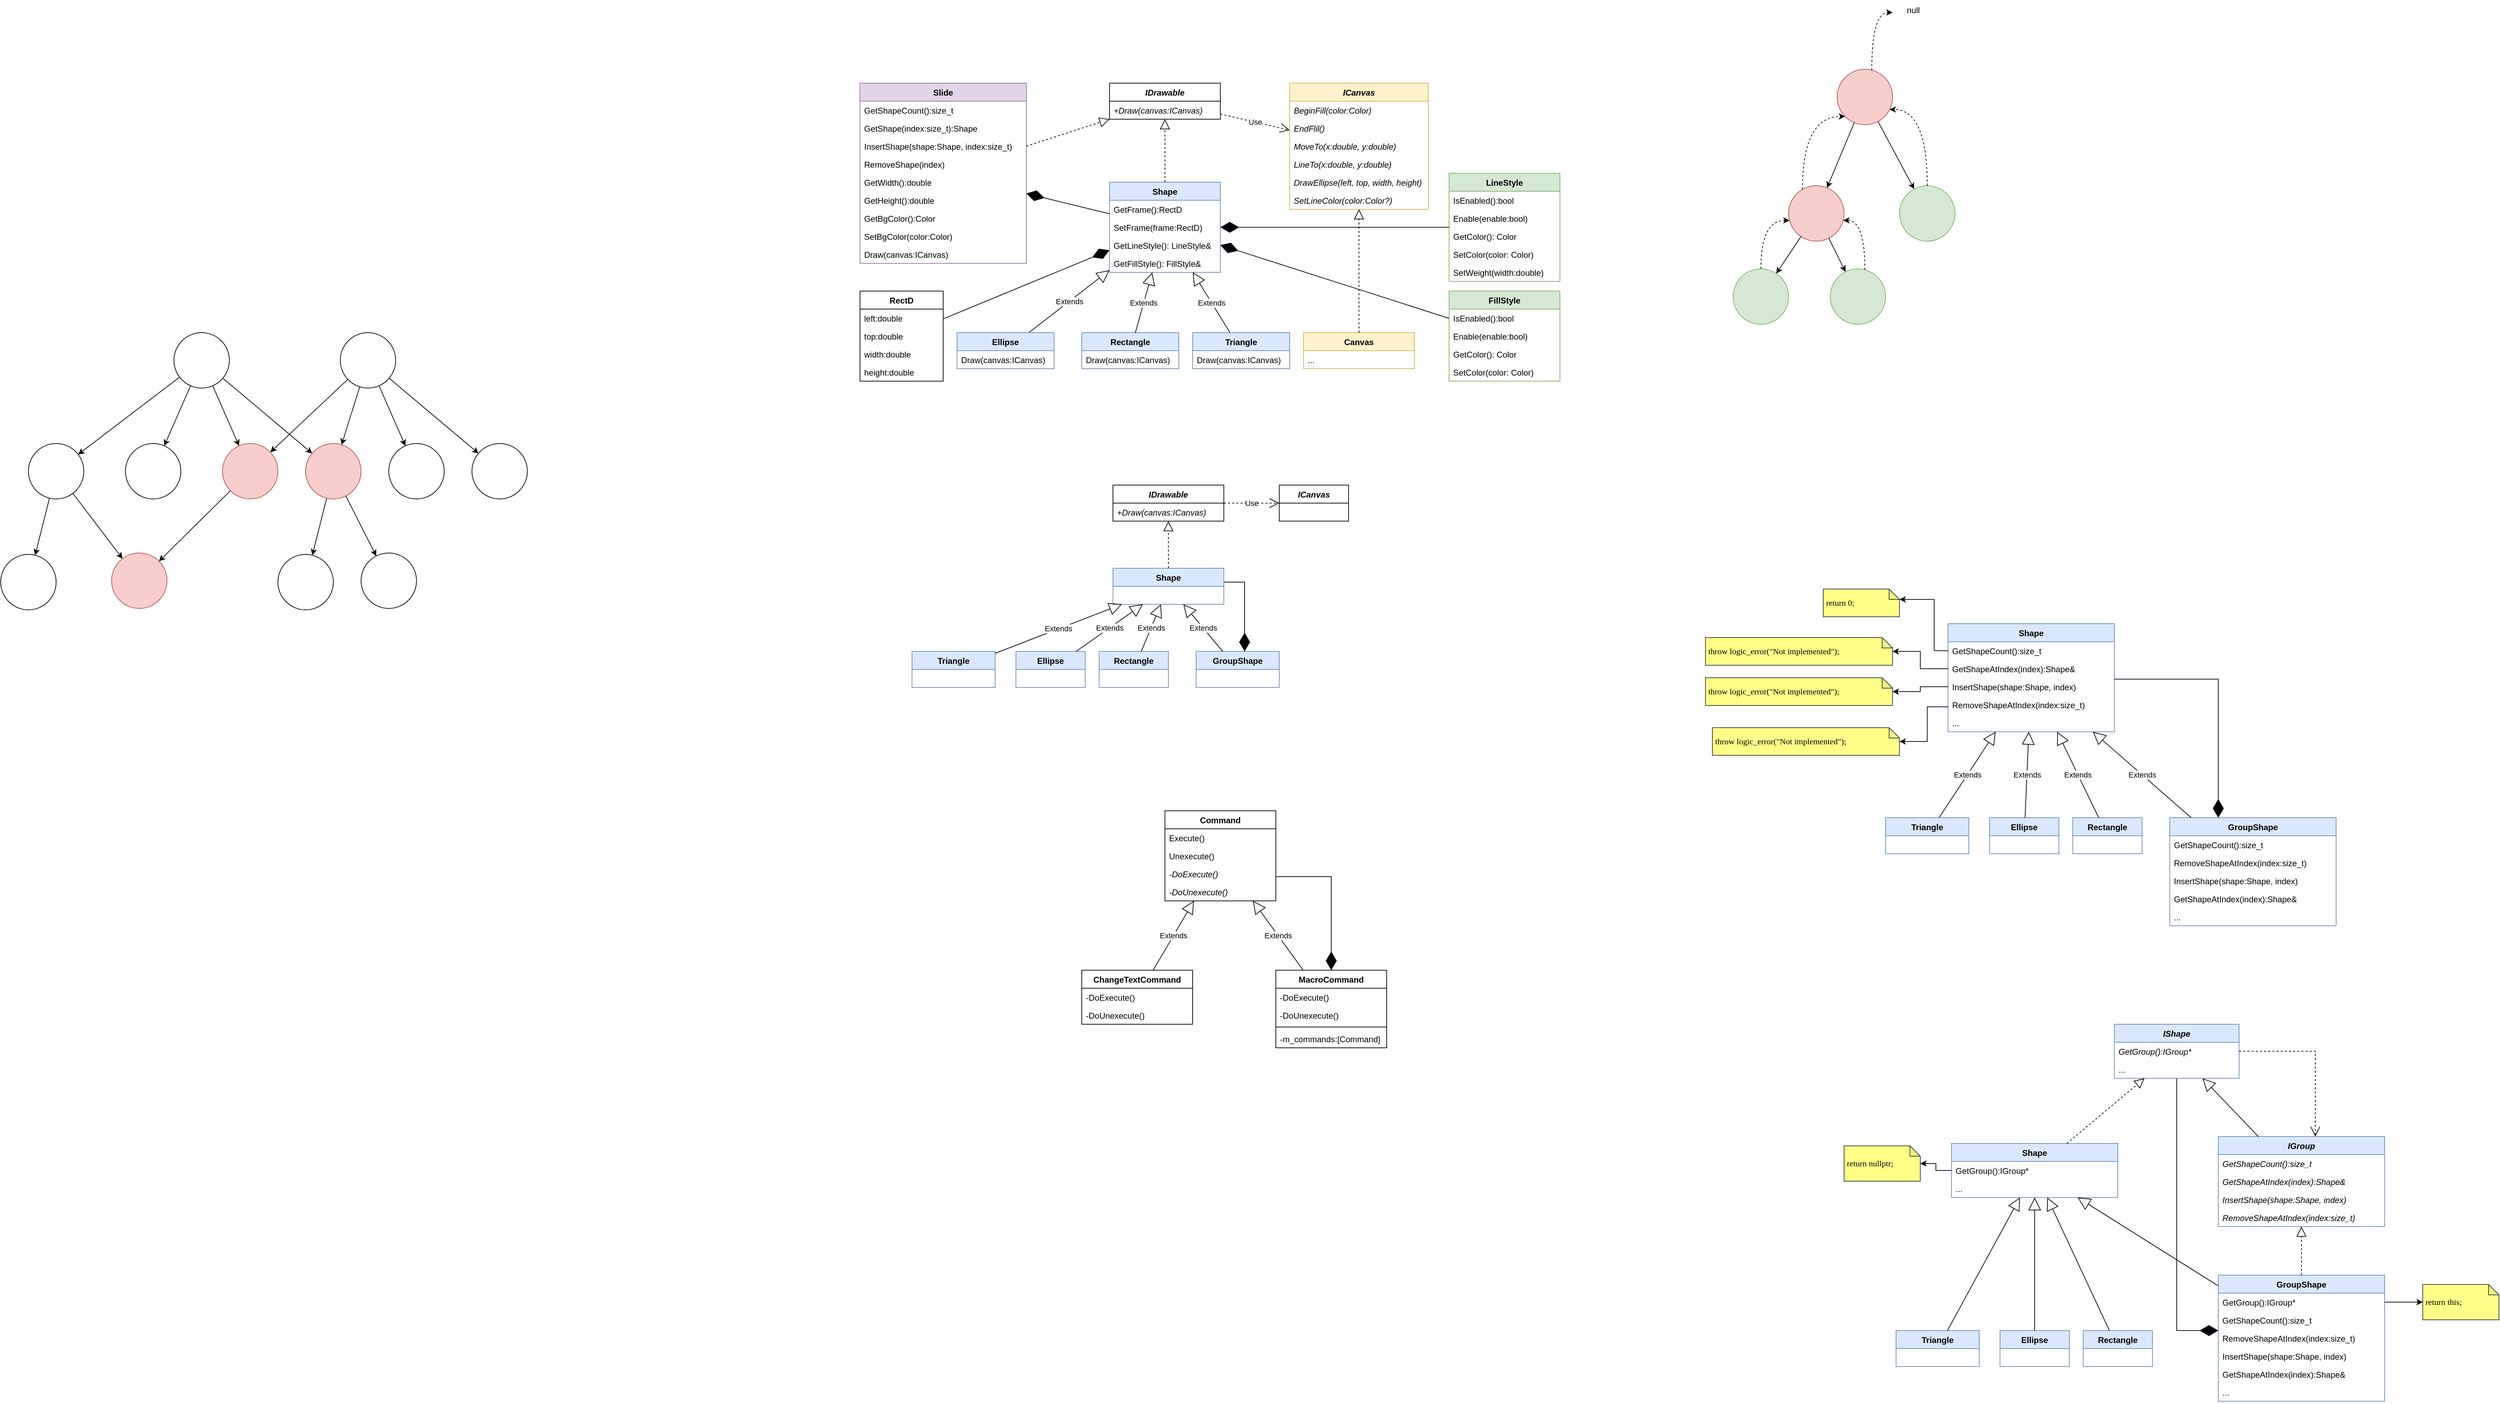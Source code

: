 <mxfile version="25.0.2">
  <diagram name="Page-1" id="jCE36YiFVtOqnVXRjUyJ">
    <mxGraphModel dx="2093" dy="1789" grid="1" gridSize="10" guides="1" tooltips="1" connect="1" arrows="1" fold="1" page="1" pageScale="1" pageWidth="850" pageHeight="1100" math="0" shadow="0">
      <root>
        <mxCell id="0" />
        <mxCell id="1" parent="0" />
        <mxCell id="1DDA4LmgW4OQQLxKGVpP-1" value="Shape" style="swimlane;fontStyle=1;align=center;verticalAlign=top;childLayout=stackLayout;horizontal=1;startSize=26;horizontalStack=0;resizeParent=1;resizeParentMax=0;resizeLast=0;collapsible=1;marginBottom=0;whiteSpace=wrap;html=1;fillColor=#dae8fc;strokeColor=#6c8ebf;" parent="1" vertex="1">
          <mxGeometry x="360" y="143" width="160" height="130" as="geometry" />
        </mxCell>
        <mxCell id="mL8x5HpaYh_XPd6W9Mnt-18" value="GetFrame():RectD" style="text;strokeColor=none;fillColor=none;align=left;verticalAlign=top;spacingLeft=4;spacingRight=4;overflow=hidden;rotatable=0;points=[[0,0.5],[1,0.5]];portConstraint=eastwest;whiteSpace=wrap;html=1;" parent="1DDA4LmgW4OQQLxKGVpP-1" vertex="1">
          <mxGeometry y="26" width="160" height="26" as="geometry" />
        </mxCell>
        <mxCell id="mL8x5HpaYh_XPd6W9Mnt-19" value="SetFrame(frame:RectD)" style="text;strokeColor=none;fillColor=none;align=left;verticalAlign=top;spacingLeft=4;spacingRight=4;overflow=hidden;rotatable=0;points=[[0,0.5],[1,0.5]];portConstraint=eastwest;whiteSpace=wrap;html=1;" parent="1DDA4LmgW4OQQLxKGVpP-1" vertex="1">
          <mxGeometry y="52" width="160" height="26" as="geometry" />
        </mxCell>
        <mxCell id="mL8x5HpaYh_XPd6W9Mnt-20" value="GetLineStyle(): LineStyle&amp;amp;" style="text;strokeColor=none;fillColor=none;align=left;verticalAlign=top;spacingLeft=4;spacingRight=4;overflow=hidden;rotatable=0;points=[[0,0.5],[1,0.5]];portConstraint=eastwest;whiteSpace=wrap;html=1;" parent="1DDA4LmgW4OQQLxKGVpP-1" vertex="1">
          <mxGeometry y="78" width="160" height="26" as="geometry" />
        </mxCell>
        <mxCell id="mL8x5HpaYh_XPd6W9Mnt-21" value="GetFillStyle(): FillStyle&amp;amp;" style="text;strokeColor=none;fillColor=none;align=left;verticalAlign=top;spacingLeft=4;spacingRight=4;overflow=hidden;rotatable=0;points=[[0,0.5],[1,0.5]];portConstraint=eastwest;whiteSpace=wrap;html=1;" parent="1DDA4LmgW4OQQLxKGVpP-1" vertex="1">
          <mxGeometry y="104" width="160" height="26" as="geometry" />
        </mxCell>
        <mxCell id="1DDA4LmgW4OQQLxKGVpP-5" value="&lt;i&gt;IDrawable&lt;/i&gt;" style="swimlane;fontStyle=1;align=center;verticalAlign=top;childLayout=stackLayout;horizontal=1;startSize=26;horizontalStack=0;resizeParent=1;resizeParentMax=0;resizeLast=0;collapsible=1;marginBottom=0;whiteSpace=wrap;html=1;" parent="1" vertex="1">
          <mxGeometry x="360" width="160" height="52" as="geometry" />
        </mxCell>
        <mxCell id="1DDA4LmgW4OQQLxKGVpP-10" value="&lt;i&gt;+Draw(canvas:ICanvas)&lt;/i&gt;" style="text;strokeColor=none;fillColor=none;align=left;verticalAlign=top;spacingLeft=4;spacingRight=4;overflow=hidden;rotatable=0;points=[[0,0.5],[1,0.5]];portConstraint=eastwest;whiteSpace=wrap;html=1;" parent="1DDA4LmgW4OQQLxKGVpP-5" vertex="1">
          <mxGeometry y="26" width="160" height="26" as="geometry" />
        </mxCell>
        <mxCell id="1DDA4LmgW4OQQLxKGVpP-8" value="" style="endArrow=block;dashed=1;endFill=0;endSize=12;html=1;rounded=0;" parent="1" source="1DDA4LmgW4OQQLxKGVpP-1" target="1DDA4LmgW4OQQLxKGVpP-5" edge="1">
          <mxGeometry width="160" relative="1" as="geometry">
            <mxPoint x="490" y="170" as="sourcePoint" />
            <mxPoint x="650" y="170" as="targetPoint" />
          </mxGeometry>
        </mxCell>
        <mxCell id="1DDA4LmgW4OQQLxKGVpP-9" value="&lt;i&gt;ICanvas&lt;/i&gt;" style="swimlane;fontStyle=1;align=center;verticalAlign=top;childLayout=stackLayout;horizontal=1;startSize=26;horizontalStack=0;resizeParent=1;resizeParentMax=0;resizeLast=0;collapsible=1;marginBottom=0;whiteSpace=wrap;html=1;fillColor=#fff2cc;strokeColor=#d6b656;" parent="1" vertex="1">
          <mxGeometry x="620" width="200" height="182" as="geometry" />
        </mxCell>
        <mxCell id="mL8x5HpaYh_XPd6W9Mnt-56" value="BeginFill(color:Color)" style="text;strokeColor=none;fillColor=none;align=left;verticalAlign=top;spacingLeft=4;spacingRight=4;overflow=hidden;rotatable=0;points=[[0,0.5],[1,0.5]];portConstraint=eastwest;whiteSpace=wrap;html=1;fontStyle=2" parent="1DDA4LmgW4OQQLxKGVpP-9" vertex="1">
          <mxGeometry y="26" width="200" height="26" as="geometry" />
        </mxCell>
        <mxCell id="mL8x5HpaYh_XPd6W9Mnt-57" value="EndFlil()" style="text;strokeColor=none;fillColor=none;align=left;verticalAlign=top;spacingLeft=4;spacingRight=4;overflow=hidden;rotatable=0;points=[[0,0.5],[1,0.5]];portConstraint=eastwest;whiteSpace=wrap;html=1;fontStyle=2" parent="1DDA4LmgW4OQQLxKGVpP-9" vertex="1">
          <mxGeometry y="52" width="200" height="26" as="geometry" />
        </mxCell>
        <mxCell id="mL8x5HpaYh_XPd6W9Mnt-58" value="MoveTo(x:double, y:double)" style="text;strokeColor=none;fillColor=none;align=left;verticalAlign=top;spacingLeft=4;spacingRight=4;overflow=hidden;rotatable=0;points=[[0,0.5],[1,0.5]];portConstraint=eastwest;whiteSpace=wrap;html=1;fontStyle=2" parent="1DDA4LmgW4OQQLxKGVpP-9" vertex="1">
          <mxGeometry y="78" width="200" height="26" as="geometry" />
        </mxCell>
        <mxCell id="mL8x5HpaYh_XPd6W9Mnt-59" value="LineTo(x:double, y:double)" style="text;strokeColor=none;fillColor=none;align=left;verticalAlign=top;spacingLeft=4;spacingRight=4;overflow=hidden;rotatable=0;points=[[0,0.5],[1,0.5]];portConstraint=eastwest;whiteSpace=wrap;html=1;fontStyle=2" parent="1DDA4LmgW4OQQLxKGVpP-9" vertex="1">
          <mxGeometry y="104" width="200" height="26" as="geometry" />
        </mxCell>
        <mxCell id="mL8x5HpaYh_XPd6W9Mnt-60" value="DrawEllipse(left, top, width, height)" style="text;strokeColor=none;fillColor=none;align=left;verticalAlign=top;spacingLeft=4;spacingRight=4;overflow=hidden;rotatable=0;points=[[0,0.5],[1,0.5]];portConstraint=eastwest;whiteSpace=wrap;html=1;fontStyle=2" parent="1DDA4LmgW4OQQLxKGVpP-9" vertex="1">
          <mxGeometry y="130" width="200" height="26" as="geometry" />
        </mxCell>
        <mxCell id="mL8x5HpaYh_XPd6W9Mnt-61" value="SetLineColor(color:Color?)" style="text;strokeColor=none;fillColor=none;align=left;verticalAlign=top;spacingLeft=4;spacingRight=4;overflow=hidden;rotatable=0;points=[[0,0.5],[1,0.5]];portConstraint=eastwest;whiteSpace=wrap;html=1;fontStyle=2" parent="1DDA4LmgW4OQQLxKGVpP-9" vertex="1">
          <mxGeometry y="156" width="200" height="26" as="geometry" />
        </mxCell>
        <mxCell id="1DDA4LmgW4OQQLxKGVpP-11" value="Use" style="endArrow=open;endSize=12;dashed=1;html=1;rounded=0;" parent="1" source="1DDA4LmgW4OQQLxKGVpP-5" target="1DDA4LmgW4OQQLxKGVpP-9" edge="1">
          <mxGeometry width="160" relative="1" as="geometry">
            <mxPoint x="610" y="180" as="sourcePoint" />
            <mxPoint x="770" y="180" as="targetPoint" />
          </mxGeometry>
        </mxCell>
        <mxCell id="1DDA4LmgW4OQQLxKGVpP-13" value="Rectangle" style="swimlane;fontStyle=1;align=center;verticalAlign=top;childLayout=stackLayout;horizontal=1;startSize=26;horizontalStack=0;resizeParent=1;resizeParentMax=0;resizeLast=0;collapsible=1;marginBottom=0;whiteSpace=wrap;html=1;fillColor=#dae8fc;strokeColor=#6c8ebf;" parent="1" vertex="1">
          <mxGeometry x="320" y="360" width="140" height="52" as="geometry" />
        </mxCell>
        <mxCell id="mL8x5HpaYh_XPd6W9Mnt-54" value="Draw(canvas:ICanvas)" style="text;strokeColor=none;fillColor=none;align=left;verticalAlign=top;spacingLeft=4;spacingRight=4;overflow=hidden;rotatable=0;points=[[0,0.5],[1,0.5]];portConstraint=eastwest;whiteSpace=wrap;html=1;" parent="1DDA4LmgW4OQQLxKGVpP-13" vertex="1">
          <mxGeometry y="26" width="140" height="26" as="geometry" />
        </mxCell>
        <mxCell id="1DDA4LmgW4OQQLxKGVpP-14" value="Extends" style="endArrow=block;endSize=16;endFill=0;html=1;rounded=0;" parent="1" source="1DDA4LmgW4OQQLxKGVpP-13" target="1DDA4LmgW4OQQLxKGVpP-1" edge="1">
          <mxGeometry width="160" relative="1" as="geometry">
            <mxPoint x="300" y="480" as="sourcePoint" />
            <mxPoint x="460" y="480" as="targetPoint" />
          </mxGeometry>
        </mxCell>
        <mxCell id="1DDA4LmgW4OQQLxKGVpP-17" value="Ellipse" style="swimlane;fontStyle=1;align=center;verticalAlign=top;childLayout=stackLayout;horizontal=1;startSize=26;horizontalStack=0;resizeParent=1;resizeParentMax=0;resizeLast=0;collapsible=1;marginBottom=0;whiteSpace=wrap;html=1;fillColor=#dae8fc;strokeColor=#6c8ebf;" parent="1" vertex="1">
          <mxGeometry x="140" y="360" width="140" height="52" as="geometry" />
        </mxCell>
        <mxCell id="mL8x5HpaYh_XPd6W9Mnt-52" value="Draw(canvas:ICanvas)" style="text;strokeColor=none;fillColor=none;align=left;verticalAlign=top;spacingLeft=4;spacingRight=4;overflow=hidden;rotatable=0;points=[[0,0.5],[1,0.5]];portConstraint=eastwest;whiteSpace=wrap;html=1;" parent="1DDA4LmgW4OQQLxKGVpP-17" vertex="1">
          <mxGeometry y="26" width="140" height="26" as="geometry" />
        </mxCell>
        <mxCell id="1DDA4LmgW4OQQLxKGVpP-18" value="Extends" style="endArrow=block;endSize=16;endFill=0;html=1;rounded=0;" parent="1" source="1DDA4LmgW4OQQLxKGVpP-17" target="1DDA4LmgW4OQQLxKGVpP-1" edge="1">
          <mxGeometry width="160" relative="1" as="geometry">
            <mxPoint x="300" y="480" as="sourcePoint" />
            <mxPoint x="460" y="480" as="targetPoint" />
          </mxGeometry>
        </mxCell>
        <mxCell id="mL8x5HpaYh_XPd6W9Mnt-1" value="Triangle" style="swimlane;fontStyle=1;align=center;verticalAlign=top;childLayout=stackLayout;horizontal=1;startSize=26;horizontalStack=0;resizeParent=1;resizeParentMax=0;resizeLast=0;collapsible=1;marginBottom=0;whiteSpace=wrap;html=1;fillColor=#dae8fc;strokeColor=#6c8ebf;" parent="1" vertex="1">
          <mxGeometry x="480" y="360" width="140" height="52" as="geometry" />
        </mxCell>
        <mxCell id="mL8x5HpaYh_XPd6W9Mnt-55" value="Draw(canvas:ICanvas)" style="text;strokeColor=none;fillColor=none;align=left;verticalAlign=top;spacingLeft=4;spacingRight=4;overflow=hidden;rotatable=0;points=[[0,0.5],[1,0.5]];portConstraint=eastwest;whiteSpace=wrap;html=1;" parent="mL8x5HpaYh_XPd6W9Mnt-1" vertex="1">
          <mxGeometry y="26" width="140" height="26" as="geometry" />
        </mxCell>
        <mxCell id="mL8x5HpaYh_XPd6W9Mnt-2" value="Extends" style="endArrow=block;endSize=16;endFill=0;html=1;rounded=0;" parent="1" source="mL8x5HpaYh_XPd6W9Mnt-1" target="1DDA4LmgW4OQQLxKGVpP-1" edge="1">
          <mxGeometry width="160" relative="1" as="geometry">
            <mxPoint x="300" y="480" as="sourcePoint" />
            <mxPoint x="460" y="480" as="targetPoint" />
          </mxGeometry>
        </mxCell>
        <mxCell id="mL8x5HpaYh_XPd6W9Mnt-3" value="Shape" style="swimlane;fontStyle=1;align=center;verticalAlign=top;childLayout=stackLayout;horizontal=1;startSize=26;horizontalStack=0;resizeParent=1;resizeParentMax=0;resizeLast=0;collapsible=1;marginBottom=0;whiteSpace=wrap;html=1;fillColor=#dae8fc;strokeColor=#6c8ebf;" parent="1" vertex="1">
          <mxGeometry x="365" y="700" width="160" height="52" as="geometry" />
        </mxCell>
        <mxCell id="mL8x5HpaYh_XPd6W9Mnt-4" value="&lt;i&gt;IDrawable&lt;/i&gt;" style="swimlane;fontStyle=1;align=center;verticalAlign=top;childLayout=stackLayout;horizontal=1;startSize=26;horizontalStack=0;resizeParent=1;resizeParentMax=0;resizeLast=0;collapsible=1;marginBottom=0;whiteSpace=wrap;html=1;" parent="1" vertex="1">
          <mxGeometry x="365" y="580" width="160" height="52" as="geometry" />
        </mxCell>
        <mxCell id="mL8x5HpaYh_XPd6W9Mnt-5" value="&lt;i&gt;+Draw(canvas:ICanvas)&lt;/i&gt;" style="text;strokeColor=none;fillColor=none;align=left;verticalAlign=top;spacingLeft=4;spacingRight=4;overflow=hidden;rotatable=0;points=[[0,0.5],[1,0.5]];portConstraint=eastwest;whiteSpace=wrap;html=1;" parent="mL8x5HpaYh_XPd6W9Mnt-4" vertex="1">
          <mxGeometry y="26" width="160" height="26" as="geometry" />
        </mxCell>
        <mxCell id="mL8x5HpaYh_XPd6W9Mnt-6" value="" style="endArrow=block;dashed=1;endFill=0;endSize=12;html=1;rounded=0;" parent="1" source="mL8x5HpaYh_XPd6W9Mnt-3" target="mL8x5HpaYh_XPd6W9Mnt-4" edge="1">
          <mxGeometry width="160" relative="1" as="geometry">
            <mxPoint x="495" y="630" as="sourcePoint" />
            <mxPoint x="655" y="630" as="targetPoint" />
          </mxGeometry>
        </mxCell>
        <mxCell id="mL8x5HpaYh_XPd6W9Mnt-7" value="&lt;i&gt;ICanvas&lt;/i&gt;" style="swimlane;fontStyle=1;align=center;verticalAlign=top;childLayout=stackLayout;horizontal=1;startSize=26;horizontalStack=0;resizeParent=1;resizeParentMax=0;resizeLast=0;collapsible=1;marginBottom=0;whiteSpace=wrap;html=1;" parent="1" vertex="1">
          <mxGeometry x="605" y="580" width="100" height="52" as="geometry" />
        </mxCell>
        <mxCell id="mL8x5HpaYh_XPd6W9Mnt-8" value="Use" style="endArrow=open;endSize=12;dashed=1;html=1;rounded=0;" parent="1" source="mL8x5HpaYh_XPd6W9Mnt-4" target="mL8x5HpaYh_XPd6W9Mnt-7" edge="1">
          <mxGeometry width="160" relative="1" as="geometry">
            <mxPoint x="615" y="640" as="sourcePoint" />
            <mxPoint x="775" y="640" as="targetPoint" />
          </mxGeometry>
        </mxCell>
        <mxCell id="mL8x5HpaYh_XPd6W9Mnt-9" value="GroupShape" style="swimlane;fontStyle=1;align=center;verticalAlign=top;childLayout=stackLayout;horizontal=1;startSize=26;horizontalStack=0;resizeParent=1;resizeParentMax=0;resizeLast=0;collapsible=1;marginBottom=0;whiteSpace=wrap;html=1;fillColor=#dae8fc;strokeColor=#6c8ebf;" parent="1" vertex="1">
          <mxGeometry x="485" y="820" width="120" height="52" as="geometry" />
        </mxCell>
        <mxCell id="mL8x5HpaYh_XPd6W9Mnt-10" value="Rectangle" style="swimlane;fontStyle=1;align=center;verticalAlign=top;childLayout=stackLayout;horizontal=1;startSize=26;horizontalStack=0;resizeParent=1;resizeParentMax=0;resizeLast=0;collapsible=1;marginBottom=0;whiteSpace=wrap;html=1;fillColor=#dae8fc;strokeColor=#6c8ebf;" parent="1" vertex="1">
          <mxGeometry x="345" y="820" width="100" height="52" as="geometry" />
        </mxCell>
        <mxCell id="mL8x5HpaYh_XPd6W9Mnt-11" value="Extends" style="endArrow=block;endSize=16;endFill=0;html=1;rounded=0;" parent="1" source="mL8x5HpaYh_XPd6W9Mnt-10" target="mL8x5HpaYh_XPd6W9Mnt-3" edge="1">
          <mxGeometry width="160" relative="1" as="geometry">
            <mxPoint x="305" y="940" as="sourcePoint" />
            <mxPoint x="465" y="940" as="targetPoint" />
          </mxGeometry>
        </mxCell>
        <mxCell id="mL8x5HpaYh_XPd6W9Mnt-12" value="Extends" style="endArrow=block;endSize=16;endFill=0;html=1;rounded=0;" parent="1" source="mL8x5HpaYh_XPd6W9Mnt-9" target="mL8x5HpaYh_XPd6W9Mnt-3" edge="1">
          <mxGeometry width="160" relative="1" as="geometry">
            <mxPoint x="305" y="940" as="sourcePoint" />
            <mxPoint x="465" y="940" as="targetPoint" />
          </mxGeometry>
        </mxCell>
        <mxCell id="mL8x5HpaYh_XPd6W9Mnt-13" value="" style="endArrow=diamondThin;endFill=1;endSize=24;html=1;rounded=0;edgeStyle=orthogonalEdgeStyle;" parent="1" source="mL8x5HpaYh_XPd6W9Mnt-3" target="mL8x5HpaYh_XPd6W9Mnt-9" edge="1">
          <mxGeometry width="160" relative="1" as="geometry">
            <mxPoint x="705" y="930" as="sourcePoint" />
            <mxPoint x="865" y="930" as="targetPoint" />
            <Array as="points">
              <mxPoint x="555" y="720" />
            </Array>
          </mxGeometry>
        </mxCell>
        <mxCell id="mL8x5HpaYh_XPd6W9Mnt-14" value="Ellipse" style="swimlane;fontStyle=1;align=center;verticalAlign=top;childLayout=stackLayout;horizontal=1;startSize=26;horizontalStack=0;resizeParent=1;resizeParentMax=0;resizeLast=0;collapsible=1;marginBottom=0;whiteSpace=wrap;html=1;fillColor=#dae8fc;strokeColor=#6c8ebf;" parent="1" vertex="1">
          <mxGeometry x="225" y="820" width="100" height="52" as="geometry" />
        </mxCell>
        <mxCell id="mL8x5HpaYh_XPd6W9Mnt-15" value="Extends" style="endArrow=block;endSize=16;endFill=0;html=1;rounded=0;" parent="1" source="mL8x5HpaYh_XPd6W9Mnt-14" target="mL8x5HpaYh_XPd6W9Mnt-3" edge="1">
          <mxGeometry width="160" relative="1" as="geometry">
            <mxPoint x="305" y="940" as="sourcePoint" />
            <mxPoint x="465" y="940" as="targetPoint" />
          </mxGeometry>
        </mxCell>
        <mxCell id="mL8x5HpaYh_XPd6W9Mnt-16" value="Triangle" style="swimlane;fontStyle=1;align=center;verticalAlign=top;childLayout=stackLayout;horizontal=1;startSize=26;horizontalStack=0;resizeParent=1;resizeParentMax=0;resizeLast=0;collapsible=1;marginBottom=0;whiteSpace=wrap;html=1;fillColor=#dae8fc;strokeColor=#6c8ebf;" parent="1" vertex="1">
          <mxGeometry x="75" y="820" width="120" height="52" as="geometry" />
        </mxCell>
        <mxCell id="mL8x5HpaYh_XPd6W9Mnt-17" value="Extends" style="endArrow=block;endSize=16;endFill=0;html=1;rounded=0;" parent="1" source="mL8x5HpaYh_XPd6W9Mnt-16" target="mL8x5HpaYh_XPd6W9Mnt-3" edge="1">
          <mxGeometry width="160" relative="1" as="geometry">
            <mxPoint x="305" y="940" as="sourcePoint" />
            <mxPoint x="465" y="940" as="targetPoint" />
          </mxGeometry>
        </mxCell>
        <mxCell id="mL8x5HpaYh_XPd6W9Mnt-22" value="LineStyle" style="swimlane;fontStyle=1;align=center;verticalAlign=top;childLayout=stackLayout;horizontal=1;startSize=26;horizontalStack=0;resizeParent=1;resizeParentMax=0;resizeLast=0;collapsible=1;marginBottom=0;whiteSpace=wrap;html=1;fillColor=#d5e8d4;strokeColor=#82b366;" parent="1" vertex="1">
          <mxGeometry x="850" y="130" width="160" height="156" as="geometry" />
        </mxCell>
        <mxCell id="mL8x5HpaYh_XPd6W9Mnt-23" value="IsEnabled():bool" style="text;strokeColor=none;fillColor=none;align=left;verticalAlign=top;spacingLeft=4;spacingRight=4;overflow=hidden;rotatable=0;points=[[0,0.5],[1,0.5]];portConstraint=eastwest;whiteSpace=wrap;html=1;" parent="mL8x5HpaYh_XPd6W9Mnt-22" vertex="1">
          <mxGeometry y="26" width="160" height="26" as="geometry" />
        </mxCell>
        <mxCell id="mL8x5HpaYh_XPd6W9Mnt-24" value="Enable(enable:bool)" style="text;strokeColor=none;fillColor=none;align=left;verticalAlign=top;spacingLeft=4;spacingRight=4;overflow=hidden;rotatable=0;points=[[0,0.5],[1,0.5]];portConstraint=eastwest;whiteSpace=wrap;html=1;" parent="mL8x5HpaYh_XPd6W9Mnt-22" vertex="1">
          <mxGeometry y="52" width="160" height="26" as="geometry" />
        </mxCell>
        <mxCell id="mL8x5HpaYh_XPd6W9Mnt-27" value="GetColor(): Color" style="text;strokeColor=none;fillColor=none;align=left;verticalAlign=top;spacingLeft=4;spacingRight=4;overflow=hidden;rotatable=0;points=[[0,0.5],[1,0.5]];portConstraint=eastwest;whiteSpace=wrap;html=1;" parent="mL8x5HpaYh_XPd6W9Mnt-22" vertex="1">
          <mxGeometry y="78" width="160" height="26" as="geometry" />
        </mxCell>
        <mxCell id="mL8x5HpaYh_XPd6W9Mnt-28" value="SetColor(color: Color)" style="text;strokeColor=none;fillColor=none;align=left;verticalAlign=top;spacingLeft=4;spacingRight=4;overflow=hidden;rotatable=0;points=[[0,0.5],[1,0.5]];portConstraint=eastwest;whiteSpace=wrap;html=1;" parent="mL8x5HpaYh_XPd6W9Mnt-22" vertex="1">
          <mxGeometry y="104" width="160" height="26" as="geometry" />
        </mxCell>
        <mxCell id="mL8x5HpaYh_XPd6W9Mnt-29" value="SetWeight(width:double)" style="text;strokeColor=none;fillColor=none;align=left;verticalAlign=top;spacingLeft=4;spacingRight=4;overflow=hidden;rotatable=0;points=[[0,0.5],[1,0.5]];portConstraint=eastwest;whiteSpace=wrap;html=1;" parent="mL8x5HpaYh_XPd6W9Mnt-22" vertex="1">
          <mxGeometry y="130" width="160" height="26" as="geometry" />
        </mxCell>
        <mxCell id="mL8x5HpaYh_XPd6W9Mnt-31" value="FillStyle" style="swimlane;fontStyle=1;align=center;verticalAlign=top;childLayout=stackLayout;horizontal=1;startSize=26;horizontalStack=0;resizeParent=1;resizeParentMax=0;resizeLast=0;collapsible=1;marginBottom=0;whiteSpace=wrap;html=1;fillColor=#d5e8d4;strokeColor=#82b366;" parent="1" vertex="1">
          <mxGeometry x="850" y="300" width="160" height="130" as="geometry" />
        </mxCell>
        <mxCell id="mL8x5HpaYh_XPd6W9Mnt-32" value="IsEnabled():bool" style="text;strokeColor=none;fillColor=none;align=left;verticalAlign=top;spacingLeft=4;spacingRight=4;overflow=hidden;rotatable=0;points=[[0,0.5],[1,0.5]];portConstraint=eastwest;whiteSpace=wrap;html=1;" parent="mL8x5HpaYh_XPd6W9Mnt-31" vertex="1">
          <mxGeometry y="26" width="160" height="26" as="geometry" />
        </mxCell>
        <mxCell id="mL8x5HpaYh_XPd6W9Mnt-33" value="Enable(enable:bool)" style="text;strokeColor=none;fillColor=none;align=left;verticalAlign=top;spacingLeft=4;spacingRight=4;overflow=hidden;rotatable=0;points=[[0,0.5],[1,0.5]];portConstraint=eastwest;whiteSpace=wrap;html=1;" parent="mL8x5HpaYh_XPd6W9Mnt-31" vertex="1">
          <mxGeometry y="52" width="160" height="26" as="geometry" />
        </mxCell>
        <mxCell id="mL8x5HpaYh_XPd6W9Mnt-34" value="GetColor(): Color" style="text;strokeColor=none;fillColor=none;align=left;verticalAlign=top;spacingLeft=4;spacingRight=4;overflow=hidden;rotatable=0;points=[[0,0.5],[1,0.5]];portConstraint=eastwest;whiteSpace=wrap;html=1;" parent="mL8x5HpaYh_XPd6W9Mnt-31" vertex="1">
          <mxGeometry y="78" width="160" height="26" as="geometry" />
        </mxCell>
        <mxCell id="mL8x5HpaYh_XPd6W9Mnt-35" value="SetColor(color: Color)" style="text;strokeColor=none;fillColor=none;align=left;verticalAlign=top;spacingLeft=4;spacingRight=4;overflow=hidden;rotatable=0;points=[[0,0.5],[1,0.5]];portConstraint=eastwest;whiteSpace=wrap;html=1;" parent="mL8x5HpaYh_XPd6W9Mnt-31" vertex="1">
          <mxGeometry y="104" width="160" height="26" as="geometry" />
        </mxCell>
        <mxCell id="mL8x5HpaYh_XPd6W9Mnt-37" value="" style="endArrow=diamondThin;endFill=1;endSize=24;html=1;rounded=0;" parent="1" source="mL8x5HpaYh_XPd6W9Mnt-22" target="1DDA4LmgW4OQQLxKGVpP-1" edge="1">
          <mxGeometry width="160" relative="1" as="geometry">
            <mxPoint x="460" y="290" as="sourcePoint" />
            <mxPoint x="620" y="290" as="targetPoint" />
          </mxGeometry>
        </mxCell>
        <mxCell id="mL8x5HpaYh_XPd6W9Mnt-38" value="" style="endArrow=diamondThin;endFill=1;endSize=24;html=1;rounded=0;" parent="1" source="mL8x5HpaYh_XPd6W9Mnt-31" target="1DDA4LmgW4OQQLxKGVpP-1" edge="1">
          <mxGeometry width="160" relative="1" as="geometry">
            <mxPoint x="460" y="290" as="sourcePoint" />
            <mxPoint x="620" y="290" as="targetPoint" />
          </mxGeometry>
        </mxCell>
        <mxCell id="mL8x5HpaYh_XPd6W9Mnt-39" value="Slide" style="swimlane;fontStyle=1;align=center;verticalAlign=top;childLayout=stackLayout;horizontal=1;startSize=26;horizontalStack=0;resizeParent=1;resizeParentMax=0;resizeLast=0;collapsible=1;marginBottom=0;whiteSpace=wrap;html=1;fillColor=#e1d5e7;strokeColor=#9673a6;" parent="1" vertex="1">
          <mxGeometry width="240" height="260" as="geometry" />
        </mxCell>
        <mxCell id="mL8x5HpaYh_XPd6W9Mnt-40" value="GetShapeCount():size_t" style="text;strokeColor=none;fillColor=none;align=left;verticalAlign=top;spacingLeft=4;spacingRight=4;overflow=hidden;rotatable=0;points=[[0,0.5],[1,0.5]];portConstraint=eastwest;whiteSpace=wrap;html=1;" parent="mL8x5HpaYh_XPd6W9Mnt-39" vertex="1">
          <mxGeometry y="26" width="240" height="26" as="geometry" />
        </mxCell>
        <mxCell id="mL8x5HpaYh_XPd6W9Mnt-44" value="GetShape(index:size_t):Shape" style="text;strokeColor=none;fillColor=none;align=left;verticalAlign=top;spacingLeft=4;spacingRight=4;overflow=hidden;rotatable=0;points=[[0,0.5],[1,0.5]];portConstraint=eastwest;whiteSpace=wrap;html=1;" parent="mL8x5HpaYh_XPd6W9Mnt-39" vertex="1">
          <mxGeometry y="52" width="240" height="26" as="geometry" />
        </mxCell>
        <mxCell id="mL8x5HpaYh_XPd6W9Mnt-79" value="InsertShape(shape:Shape, index:size_t)" style="text;strokeColor=none;fillColor=none;align=left;verticalAlign=top;spacingLeft=4;spacingRight=4;overflow=hidden;rotatable=0;points=[[0,0.5],[1,0.5]];portConstraint=eastwest;whiteSpace=wrap;html=1;" parent="mL8x5HpaYh_XPd6W9Mnt-39" vertex="1">
          <mxGeometry y="78" width="240" height="26" as="geometry" />
        </mxCell>
        <mxCell id="mL8x5HpaYh_XPd6W9Mnt-45" value="RemoveShape(index)" style="text;strokeColor=none;fillColor=none;align=left;verticalAlign=top;spacingLeft=4;spacingRight=4;overflow=hidden;rotatable=0;points=[[0,0.5],[1,0.5]];portConstraint=eastwest;whiteSpace=wrap;html=1;" parent="mL8x5HpaYh_XPd6W9Mnt-39" vertex="1">
          <mxGeometry y="104" width="240" height="26" as="geometry" />
        </mxCell>
        <mxCell id="mL8x5HpaYh_XPd6W9Mnt-46" value="GetWidth():double" style="text;strokeColor=none;fillColor=none;align=left;verticalAlign=top;spacingLeft=4;spacingRight=4;overflow=hidden;rotatable=0;points=[[0,0.5],[1,0.5]];portConstraint=eastwest;whiteSpace=wrap;html=1;" parent="mL8x5HpaYh_XPd6W9Mnt-39" vertex="1">
          <mxGeometry y="130" width="240" height="26" as="geometry" />
        </mxCell>
        <mxCell id="mL8x5HpaYh_XPd6W9Mnt-47" value="GetHeight():double" style="text;strokeColor=none;fillColor=none;align=left;verticalAlign=top;spacingLeft=4;spacingRight=4;overflow=hidden;rotatable=0;points=[[0,0.5],[1,0.5]];portConstraint=eastwest;whiteSpace=wrap;html=1;" parent="mL8x5HpaYh_XPd6W9Mnt-39" vertex="1">
          <mxGeometry y="156" width="240" height="26" as="geometry" />
        </mxCell>
        <mxCell id="mL8x5HpaYh_XPd6W9Mnt-48" value="GetBgColor():Color" style="text;strokeColor=none;fillColor=none;align=left;verticalAlign=top;spacingLeft=4;spacingRight=4;overflow=hidden;rotatable=0;points=[[0,0.5],[1,0.5]];portConstraint=eastwest;whiteSpace=wrap;html=1;" parent="mL8x5HpaYh_XPd6W9Mnt-39" vertex="1">
          <mxGeometry y="182" width="240" height="26" as="geometry" />
        </mxCell>
        <mxCell id="mL8x5HpaYh_XPd6W9Mnt-49" value="SetBgColor(color:Color)" style="text;strokeColor=none;fillColor=none;align=left;verticalAlign=top;spacingLeft=4;spacingRight=4;overflow=hidden;rotatable=0;points=[[0,0.5],[1,0.5]];portConstraint=eastwest;whiteSpace=wrap;html=1;" parent="mL8x5HpaYh_XPd6W9Mnt-39" vertex="1">
          <mxGeometry y="208" width="240" height="26" as="geometry" />
        </mxCell>
        <mxCell id="mL8x5HpaYh_XPd6W9Mnt-51" value="Draw(canvas:ICanvas)" style="text;strokeColor=none;fillColor=none;align=left;verticalAlign=top;spacingLeft=4;spacingRight=4;overflow=hidden;rotatable=0;points=[[0,0.5],[1,0.5]];portConstraint=eastwest;whiteSpace=wrap;html=1;" parent="mL8x5HpaYh_XPd6W9Mnt-39" vertex="1">
          <mxGeometry y="234" width="240" height="26" as="geometry" />
        </mxCell>
        <mxCell id="mL8x5HpaYh_XPd6W9Mnt-50" value="" style="endArrow=block;dashed=1;endFill=0;endSize=12;html=1;rounded=0;" parent="1" source="mL8x5HpaYh_XPd6W9Mnt-39" target="1DDA4LmgW4OQQLxKGVpP-5" edge="1">
          <mxGeometry width="160" relative="1" as="geometry">
            <mxPoint x="490" y="170" as="sourcePoint" />
            <mxPoint x="650" y="170" as="targetPoint" />
          </mxGeometry>
        </mxCell>
        <mxCell id="mL8x5HpaYh_XPd6W9Mnt-62" value="Canvas" style="swimlane;fontStyle=1;align=center;verticalAlign=top;childLayout=stackLayout;horizontal=1;startSize=26;horizontalStack=0;resizeParent=1;resizeParentMax=0;resizeLast=0;collapsible=1;marginBottom=0;whiteSpace=wrap;html=1;fillColor=#fff2cc;strokeColor=#d6b656;" parent="1" vertex="1">
          <mxGeometry x="640" y="360" width="160" height="52" as="geometry" />
        </mxCell>
        <mxCell id="mL8x5HpaYh_XPd6W9Mnt-63" value="..." style="text;strokeColor=none;fillColor=none;align=left;verticalAlign=top;spacingLeft=4;spacingRight=4;overflow=hidden;rotatable=0;points=[[0,0.5],[1,0.5]];portConstraint=eastwest;whiteSpace=wrap;html=1;" parent="mL8x5HpaYh_XPd6W9Mnt-62" vertex="1">
          <mxGeometry y="26" width="160" height="26" as="geometry" />
        </mxCell>
        <mxCell id="mL8x5HpaYh_XPd6W9Mnt-68" value="" style="endArrow=block;dashed=1;endFill=0;endSize=12;html=1;rounded=0;" parent="1" source="mL8x5HpaYh_XPd6W9Mnt-62" target="1DDA4LmgW4OQQLxKGVpP-9" edge="1">
          <mxGeometry width="160" relative="1" as="geometry">
            <mxPoint x="430" y="-100" as="sourcePoint" />
            <mxPoint x="590" y="-100" as="targetPoint" />
          </mxGeometry>
        </mxCell>
        <mxCell id="mL8x5HpaYh_XPd6W9Mnt-69" value="" style="endArrow=diamondThin;endFill=1;endSize=24;html=1;rounded=0;" parent="1" source="1DDA4LmgW4OQQLxKGVpP-1" target="mL8x5HpaYh_XPd6W9Mnt-39" edge="1">
          <mxGeometry width="160" relative="1" as="geometry">
            <mxPoint x="-80" y="320" as="sourcePoint" />
            <mxPoint x="80" y="320" as="targetPoint" />
          </mxGeometry>
        </mxCell>
        <mxCell id="mL8x5HpaYh_XPd6W9Mnt-70" value="RectD" style="swimlane;fontStyle=1;align=center;verticalAlign=top;childLayout=stackLayout;horizontal=1;startSize=26;horizontalStack=0;resizeParent=1;resizeParentMax=0;resizeLast=0;collapsible=1;marginBottom=0;whiteSpace=wrap;html=1;" parent="1" vertex="1">
          <mxGeometry y="300" width="120" height="130" as="geometry" />
        </mxCell>
        <mxCell id="mL8x5HpaYh_XPd6W9Mnt-71" value="left:double" style="text;strokeColor=none;fillColor=none;align=left;verticalAlign=top;spacingLeft=4;spacingRight=4;overflow=hidden;rotatable=0;points=[[0,0.5],[1,0.5]];portConstraint=eastwest;whiteSpace=wrap;html=1;" parent="mL8x5HpaYh_XPd6W9Mnt-70" vertex="1">
          <mxGeometry y="26" width="120" height="26" as="geometry" />
        </mxCell>
        <mxCell id="mL8x5HpaYh_XPd6W9Mnt-75" value="top:double" style="text;strokeColor=none;fillColor=none;align=left;verticalAlign=top;spacingLeft=4;spacingRight=4;overflow=hidden;rotatable=0;points=[[0,0.5],[1,0.5]];portConstraint=eastwest;whiteSpace=wrap;html=1;" parent="mL8x5HpaYh_XPd6W9Mnt-70" vertex="1">
          <mxGeometry y="52" width="120" height="26" as="geometry" />
        </mxCell>
        <mxCell id="mL8x5HpaYh_XPd6W9Mnt-76" value="width:double" style="text;strokeColor=none;fillColor=none;align=left;verticalAlign=top;spacingLeft=4;spacingRight=4;overflow=hidden;rotatable=0;points=[[0,0.5],[1,0.5]];portConstraint=eastwest;whiteSpace=wrap;html=1;" parent="mL8x5HpaYh_XPd6W9Mnt-70" vertex="1">
          <mxGeometry y="78" width="120" height="26" as="geometry" />
        </mxCell>
        <mxCell id="mL8x5HpaYh_XPd6W9Mnt-77" value="height:double" style="text;strokeColor=none;fillColor=none;align=left;verticalAlign=top;spacingLeft=4;spacingRight=4;overflow=hidden;rotatable=0;points=[[0,0.5],[1,0.5]];portConstraint=eastwest;whiteSpace=wrap;html=1;" parent="mL8x5HpaYh_XPd6W9Mnt-70" vertex="1">
          <mxGeometry y="104" width="120" height="26" as="geometry" />
        </mxCell>
        <mxCell id="mL8x5HpaYh_XPd6W9Mnt-78" value="" style="endArrow=diamondThin;endFill=1;endSize=24;html=1;rounded=0;" parent="1" source="mL8x5HpaYh_XPd6W9Mnt-70" target="1DDA4LmgW4OQQLxKGVpP-1" edge="1">
          <mxGeometry width="160" relative="1" as="geometry">
            <mxPoint x="460" y="290" as="sourcePoint" />
            <mxPoint x="620" y="290" as="targetPoint" />
          </mxGeometry>
        </mxCell>
        <mxCell id="mL8x5HpaYh_XPd6W9Mnt-83" value="Command" style="swimlane;fontStyle=1;align=center;verticalAlign=top;childLayout=stackLayout;horizontal=1;startSize=26;horizontalStack=0;resizeParent=1;resizeParentMax=0;resizeLast=0;collapsible=1;marginBottom=0;whiteSpace=wrap;html=1;" parent="1" vertex="1">
          <mxGeometry x="440" y="1050" width="160" height="130" as="geometry" />
        </mxCell>
        <mxCell id="mL8x5HpaYh_XPd6W9Mnt-84" value="&lt;span&gt;Execute()&lt;/span&gt;" style="text;strokeColor=none;fillColor=none;align=left;verticalAlign=top;spacingLeft=4;spacingRight=4;overflow=hidden;rotatable=0;points=[[0,0.5],[1,0.5]];portConstraint=eastwest;whiteSpace=wrap;html=1;fontStyle=0" parent="mL8x5HpaYh_XPd6W9Mnt-83" vertex="1">
          <mxGeometry y="26" width="160" height="26" as="geometry" />
        </mxCell>
        <mxCell id="mL8x5HpaYh_XPd6W9Mnt-85" value="&lt;span&gt;Unexecute()&lt;/span&gt;" style="text;strokeColor=none;fillColor=none;align=left;verticalAlign=top;spacingLeft=4;spacingRight=4;overflow=hidden;rotatable=0;points=[[0,0.5],[1,0.5]];portConstraint=eastwest;whiteSpace=wrap;html=1;fontStyle=0" parent="mL8x5HpaYh_XPd6W9Mnt-83" vertex="1">
          <mxGeometry y="52" width="160" height="26" as="geometry" />
        </mxCell>
        <mxCell id="mL8x5HpaYh_XPd6W9Mnt-87" value="&lt;i&gt;-DoExecute()&lt;/i&gt;" style="text;strokeColor=none;fillColor=none;align=left;verticalAlign=top;spacingLeft=4;spacingRight=4;overflow=hidden;rotatable=0;points=[[0,0.5],[1,0.5]];portConstraint=eastwest;whiteSpace=wrap;html=1;" parent="mL8x5HpaYh_XPd6W9Mnt-83" vertex="1">
          <mxGeometry y="78" width="160" height="26" as="geometry" />
        </mxCell>
        <mxCell id="mL8x5HpaYh_XPd6W9Mnt-86" value="&lt;i&gt;-DoUnexecute()&lt;/i&gt;" style="text;strokeColor=none;fillColor=none;align=left;verticalAlign=top;spacingLeft=4;spacingRight=4;overflow=hidden;rotatable=0;points=[[0,0.5],[1,0.5]];portConstraint=eastwest;whiteSpace=wrap;html=1;" parent="mL8x5HpaYh_XPd6W9Mnt-83" vertex="1">
          <mxGeometry y="104" width="160" height="26" as="geometry" />
        </mxCell>
        <mxCell id="mL8x5HpaYh_XPd6W9Mnt-89" value="&lt;span&gt;ChangeTextCommand&lt;/span&gt;" style="swimlane;fontStyle=1;align=center;verticalAlign=top;childLayout=stackLayout;horizontal=1;startSize=26;horizontalStack=0;resizeParent=1;resizeParentMax=0;resizeLast=0;collapsible=1;marginBottom=0;whiteSpace=wrap;html=1;" parent="1" vertex="1">
          <mxGeometry x="320" y="1280" width="160" height="78" as="geometry" />
        </mxCell>
        <mxCell id="mL8x5HpaYh_XPd6W9Mnt-92" value="&lt;span&gt;-DoExecute()&lt;/span&gt;" style="text;strokeColor=none;fillColor=none;align=left;verticalAlign=top;spacingLeft=4;spacingRight=4;overflow=hidden;rotatable=0;points=[[0,0.5],[1,0.5]];portConstraint=eastwest;whiteSpace=wrap;html=1;fontStyle=0" parent="mL8x5HpaYh_XPd6W9Mnt-89" vertex="1">
          <mxGeometry y="26" width="160" height="26" as="geometry" />
        </mxCell>
        <mxCell id="mL8x5HpaYh_XPd6W9Mnt-93" value="&lt;span&gt;-DoUnexecute()&lt;/span&gt;" style="text;strokeColor=none;fillColor=none;align=left;verticalAlign=top;spacingLeft=4;spacingRight=4;overflow=hidden;rotatable=0;points=[[0,0.5],[1,0.5]];portConstraint=eastwest;whiteSpace=wrap;html=1;fontStyle=0" parent="mL8x5HpaYh_XPd6W9Mnt-89" vertex="1">
          <mxGeometry y="52" width="160" height="26" as="geometry" />
        </mxCell>
        <mxCell id="mL8x5HpaYh_XPd6W9Mnt-94" value="Extends" style="endArrow=block;endSize=16;endFill=0;html=1;rounded=0;" parent="1" source="mL8x5HpaYh_XPd6W9Mnt-89" target="mL8x5HpaYh_XPd6W9Mnt-83" edge="1">
          <mxGeometry width="160" relative="1" as="geometry">
            <mxPoint x="440" y="1240" as="sourcePoint" />
            <mxPoint x="600" y="1240" as="targetPoint" />
          </mxGeometry>
        </mxCell>
        <mxCell id="mL8x5HpaYh_XPd6W9Mnt-95" value="&lt;span&gt;MacroCommand&lt;/span&gt;" style="swimlane;fontStyle=1;align=center;verticalAlign=top;childLayout=stackLayout;horizontal=1;startSize=26;horizontalStack=0;resizeParent=1;resizeParentMax=0;resizeLast=0;collapsible=1;marginBottom=0;whiteSpace=wrap;html=1;" parent="1" vertex="1">
          <mxGeometry x="600" y="1280" width="160" height="112" as="geometry" />
        </mxCell>
        <mxCell id="mL8x5HpaYh_XPd6W9Mnt-98" value="&lt;span&gt;-DoExecute()&lt;/span&gt;" style="text;strokeColor=none;fillColor=none;align=left;verticalAlign=top;spacingLeft=4;spacingRight=4;overflow=hidden;rotatable=0;points=[[0,0.5],[1,0.5]];portConstraint=eastwest;whiteSpace=wrap;html=1;fontStyle=0" parent="mL8x5HpaYh_XPd6W9Mnt-95" vertex="1">
          <mxGeometry y="26" width="160" height="26" as="geometry" />
        </mxCell>
        <mxCell id="mL8x5HpaYh_XPd6W9Mnt-99" value="&lt;span&gt;-DoUnexecute()&lt;/span&gt;" style="text;strokeColor=none;fillColor=none;align=left;verticalAlign=top;spacingLeft=4;spacingRight=4;overflow=hidden;rotatable=0;points=[[0,0.5],[1,0.5]];portConstraint=eastwest;whiteSpace=wrap;html=1;fontStyle=0" parent="mL8x5HpaYh_XPd6W9Mnt-95" vertex="1">
          <mxGeometry y="52" width="160" height="26" as="geometry" />
        </mxCell>
        <mxCell id="mL8x5HpaYh_XPd6W9Mnt-102" value="" style="line;strokeWidth=1;fillColor=none;align=left;verticalAlign=middle;spacingTop=-1;spacingLeft=3;spacingRight=3;rotatable=0;labelPosition=right;points=[];portConstraint=eastwest;strokeColor=inherit;" parent="mL8x5HpaYh_XPd6W9Mnt-95" vertex="1">
          <mxGeometry y="78" width="160" height="8" as="geometry" />
        </mxCell>
        <mxCell id="mL8x5HpaYh_XPd6W9Mnt-103" value="-m_commands:[Command]" style="text;strokeColor=none;fillColor=none;align=left;verticalAlign=top;spacingLeft=4;spacingRight=4;overflow=hidden;rotatable=0;points=[[0,0.5],[1,0.5]];portConstraint=eastwest;whiteSpace=wrap;html=1;" parent="mL8x5HpaYh_XPd6W9Mnt-95" vertex="1">
          <mxGeometry y="86" width="160" height="26" as="geometry" />
        </mxCell>
        <mxCell id="mL8x5HpaYh_XPd6W9Mnt-100" value="" style="endArrow=diamondThin;endFill=1;endSize=24;html=1;rounded=0;edgeStyle=orthogonalEdgeStyle;" parent="1" source="mL8x5HpaYh_XPd6W9Mnt-83" target="mL8x5HpaYh_XPd6W9Mnt-95" edge="1">
          <mxGeometry width="160" relative="1" as="geometry">
            <mxPoint x="580" y="1400" as="sourcePoint" />
            <mxPoint x="740" y="1400" as="targetPoint" />
            <Array as="points">
              <mxPoint x="680" y="1145" />
            </Array>
          </mxGeometry>
        </mxCell>
        <mxCell id="mL8x5HpaYh_XPd6W9Mnt-101" value="Extends" style="endArrow=block;endSize=16;endFill=0;html=1;rounded=0;" parent="1" source="mL8x5HpaYh_XPd6W9Mnt-95" target="mL8x5HpaYh_XPd6W9Mnt-83" edge="1">
          <mxGeometry width="160" relative="1" as="geometry">
            <mxPoint x="440" y="1240" as="sourcePoint" />
            <mxPoint x="600" y="1240" as="targetPoint" />
          </mxGeometry>
        </mxCell>
        <mxCell id="ifzH6vv7MJr9MdxKAfhh-1" value="" style="ellipse;whiteSpace=wrap;html=1;aspect=fixed;fillColor=#f8cecc;strokeColor=#b85450;" parent="1" vertex="1">
          <mxGeometry x="1410" y="-20" width="80" height="80" as="geometry" />
        </mxCell>
        <mxCell id="ifzH6vv7MJr9MdxKAfhh-2" value="" style="ellipse;whiteSpace=wrap;html=1;aspect=fixed;fillColor=#f8cecc;strokeColor=#b85450;" parent="1" vertex="1">
          <mxGeometry x="1340" y="148" width="80" height="80" as="geometry" />
        </mxCell>
        <mxCell id="ifzH6vv7MJr9MdxKAfhh-3" value="" style="ellipse;whiteSpace=wrap;html=1;aspect=fixed;fillColor=#d5e8d4;strokeColor=#82b366;" parent="1" vertex="1">
          <mxGeometry x="1500" y="148" width="80" height="80" as="geometry" />
        </mxCell>
        <mxCell id="ifzH6vv7MJr9MdxKAfhh-4" value="" style="ellipse;whiteSpace=wrap;html=1;aspect=fixed;fillColor=#d5e8d4;strokeColor=#82b366;" parent="1" vertex="1">
          <mxGeometry x="1260" y="268" width="80" height="80" as="geometry" />
        </mxCell>
        <mxCell id="ifzH6vv7MJr9MdxKAfhh-5" value="" style="ellipse;whiteSpace=wrap;html=1;aspect=fixed;fillColor=#d5e8d4;strokeColor=#82b366;" parent="1" vertex="1">
          <mxGeometry x="1400" y="268" width="80" height="80" as="geometry" />
        </mxCell>
        <mxCell id="ifzH6vv7MJr9MdxKAfhh-6" value="" style="endArrow=classic;html=1;rounded=0;" parent="1" source="ifzH6vv7MJr9MdxKAfhh-1" target="ifzH6vv7MJr9MdxKAfhh-2" edge="1">
          <mxGeometry width="50" height="50" relative="1" as="geometry">
            <mxPoint x="740" y="-100" as="sourcePoint" />
            <mxPoint x="790" y="-150" as="targetPoint" />
          </mxGeometry>
        </mxCell>
        <mxCell id="ifzH6vv7MJr9MdxKAfhh-7" value="" style="endArrow=classic;html=1;rounded=0;" parent="1" source="ifzH6vv7MJr9MdxKAfhh-1" target="ifzH6vv7MJr9MdxKAfhh-3" edge="1">
          <mxGeometry width="50" height="50" relative="1" as="geometry">
            <mxPoint x="1445" y="67" as="sourcePoint" />
            <mxPoint x="1405" y="161" as="targetPoint" />
          </mxGeometry>
        </mxCell>
        <mxCell id="ifzH6vv7MJr9MdxKAfhh-8" value="" style="endArrow=classic;html=1;rounded=0;" parent="1" source="ifzH6vv7MJr9MdxKAfhh-2" target="ifzH6vv7MJr9MdxKAfhh-5" edge="1">
          <mxGeometry width="50" height="50" relative="1" as="geometry">
            <mxPoint x="740" y="-100" as="sourcePoint" />
            <mxPoint x="790" y="-150" as="targetPoint" />
          </mxGeometry>
        </mxCell>
        <mxCell id="ifzH6vv7MJr9MdxKAfhh-9" value="" style="endArrow=classic;html=1;rounded=0;" parent="1" source="ifzH6vv7MJr9MdxKAfhh-2" target="ifzH6vv7MJr9MdxKAfhh-4" edge="1">
          <mxGeometry width="50" height="50" relative="1" as="geometry">
            <mxPoint x="990" y="-22" as="sourcePoint" />
            <mxPoint x="1040" y="-72" as="targetPoint" />
          </mxGeometry>
        </mxCell>
        <mxCell id="ifzH6vv7MJr9MdxKAfhh-10" value="" style="endArrow=classic;html=1;rounded=0;edgeStyle=orthogonalEdgeStyle;curved=1;dashed=1;" parent="1" source="ifzH6vv7MJr9MdxKAfhh-4" target="ifzH6vv7MJr9MdxKAfhh-2" edge="1">
          <mxGeometry width="50" height="50" relative="1" as="geometry">
            <mxPoint x="1240" y="238" as="sourcePoint" />
            <mxPoint x="1290" y="188" as="targetPoint" />
            <Array as="points">
              <mxPoint x="1300" y="198" />
            </Array>
          </mxGeometry>
        </mxCell>
        <mxCell id="ifzH6vv7MJr9MdxKAfhh-11" value="" style="endArrow=classic;html=1;rounded=0;edgeStyle=orthogonalEdgeStyle;curved=1;dashed=1;" parent="1" source="ifzH6vv7MJr9MdxKAfhh-2" target="ifzH6vv7MJr9MdxKAfhh-1" edge="1">
          <mxGeometry width="50" height="50" relative="1" as="geometry">
            <mxPoint x="1330.05" y="128" as="sourcePoint" />
            <mxPoint x="1371.05" y="58" as="targetPoint" />
            <Array as="points">
              <mxPoint x="1360" y="48" />
            </Array>
          </mxGeometry>
        </mxCell>
        <mxCell id="ifzH6vv7MJr9MdxKAfhh-12" value="" style="endArrow=classic;html=1;rounded=0;edgeStyle=orthogonalEdgeStyle;curved=1;dashed=1;" parent="1" source="ifzH6vv7MJr9MdxKAfhh-3" target="ifzH6vv7MJr9MdxKAfhh-1" edge="1">
          <mxGeometry width="50" height="50" relative="1" as="geometry">
            <mxPoint x="1370" y="163" as="sourcePoint" />
            <mxPoint x="1431" y="58" as="targetPoint" />
            <Array as="points">
              <mxPoint x="1540" y="38" />
            </Array>
          </mxGeometry>
        </mxCell>
        <mxCell id="ifzH6vv7MJr9MdxKAfhh-13" value="" style="endArrow=classic;html=1;rounded=0;edgeStyle=orthogonalEdgeStyle;curved=1;dashed=1;" parent="1" source="ifzH6vv7MJr9MdxKAfhh-5" target="ifzH6vv7MJr9MdxKAfhh-2" edge="1">
          <mxGeometry width="50" height="50" relative="1" as="geometry">
            <mxPoint x="1477" y="278" as="sourcePoint" />
            <mxPoint x="1423" y="168" as="targetPoint" />
            <Array as="points">
              <mxPoint x="1450" y="198" />
            </Array>
          </mxGeometry>
        </mxCell>
        <mxCell id="ifzH6vv7MJr9MdxKAfhh-14" value="" style="endArrow=classic;html=1;rounded=0;edgeStyle=orthogonalEdgeStyle;curved=1;dashed=1;" parent="1" source="ifzH6vv7MJr9MdxKAfhh-1" target="ifzH6vv7MJr9MdxKAfhh-15" edge="1">
          <mxGeometry width="50" height="50" relative="1" as="geometry">
            <mxPoint x="1544" y="8" as="sourcePoint" />
            <mxPoint x="1490" y="-102" as="targetPoint" />
            <Array as="points">
              <mxPoint x="1460" y="-102" />
            </Array>
          </mxGeometry>
        </mxCell>
        <mxCell id="ifzH6vv7MJr9MdxKAfhh-15" value="null" style="text;html=1;align=center;verticalAlign=middle;whiteSpace=wrap;rounded=0;" parent="1" vertex="1">
          <mxGeometry x="1490" y="-120" width="60" height="30" as="geometry" />
        </mxCell>
        <mxCell id="6d2HYx9BcsOa-inQmmDR-1" value="" style="ellipse;whiteSpace=wrap;html=1;aspect=fixed;" vertex="1" parent="1">
          <mxGeometry x="-1060" y="520" width="80" height="80" as="geometry" />
        </mxCell>
        <mxCell id="6d2HYx9BcsOa-inQmmDR-2" value="" style="ellipse;whiteSpace=wrap;html=1;aspect=fixed;" vertex="1" parent="1">
          <mxGeometry x="-990" y="360" width="80" height="80" as="geometry" />
        </mxCell>
        <mxCell id="6d2HYx9BcsOa-inQmmDR-3" value="" style="ellipse;whiteSpace=wrap;html=1;aspect=fixed;fillColor=#f8cecc;strokeColor=#b85450;" vertex="1" parent="1">
          <mxGeometry x="-920" y="520" width="80" height="80" as="geometry" />
        </mxCell>
        <mxCell id="6d2HYx9BcsOa-inQmmDR-4" value="" style="ellipse;whiteSpace=wrap;html=1;aspect=fixed;fillColor=#f8cecc;strokeColor=#b85450;" vertex="1" parent="1">
          <mxGeometry x="-800" y="520" width="80" height="80" as="geometry" />
        </mxCell>
        <mxCell id="6d2HYx9BcsOa-inQmmDR-5" value="" style="ellipse;whiteSpace=wrap;html=1;aspect=fixed;" vertex="1" parent="1">
          <mxGeometry x="-750" y="360" width="80" height="80" as="geometry" />
        </mxCell>
        <mxCell id="6d2HYx9BcsOa-inQmmDR-6" value="" style="ellipse;whiteSpace=wrap;html=1;aspect=fixed;" vertex="1" parent="1">
          <mxGeometry x="-1200" y="520" width="80" height="80" as="geometry" />
        </mxCell>
        <mxCell id="6d2HYx9BcsOa-inQmmDR-7" value="" style="endArrow=classic;html=1;rounded=0;" edge="1" parent="1" source="6d2HYx9BcsOa-inQmmDR-2" target="6d2HYx9BcsOa-inQmmDR-6">
          <mxGeometry width="50" height="50" relative="1" as="geometry">
            <mxPoint x="-860" y="480" as="sourcePoint" />
            <mxPoint x="-810" y="430" as="targetPoint" />
          </mxGeometry>
        </mxCell>
        <mxCell id="6d2HYx9BcsOa-inQmmDR-8" value="" style="endArrow=classic;html=1;rounded=0;" edge="1" parent="1" source="6d2HYx9BcsOa-inQmmDR-2" target="6d2HYx9BcsOa-inQmmDR-1">
          <mxGeometry width="50" height="50" relative="1" as="geometry">
            <mxPoint x="-860" y="480" as="sourcePoint" />
            <mxPoint x="-810" y="430" as="targetPoint" />
          </mxGeometry>
        </mxCell>
        <mxCell id="6d2HYx9BcsOa-inQmmDR-9" value="" style="endArrow=classic;html=1;rounded=0;" edge="1" parent="1" source="6d2HYx9BcsOa-inQmmDR-2" target="6d2HYx9BcsOa-inQmmDR-3">
          <mxGeometry width="50" height="50" relative="1" as="geometry">
            <mxPoint x="-860" y="480" as="sourcePoint" />
            <mxPoint x="-810" y="430" as="targetPoint" />
          </mxGeometry>
        </mxCell>
        <mxCell id="6d2HYx9BcsOa-inQmmDR-10" value="" style="endArrow=classic;html=1;rounded=0;" edge="1" parent="1" source="6d2HYx9BcsOa-inQmmDR-2" target="6d2HYx9BcsOa-inQmmDR-4">
          <mxGeometry width="50" height="50" relative="1" as="geometry">
            <mxPoint x="-860" y="480" as="sourcePoint" />
            <mxPoint x="-810" y="430" as="targetPoint" />
          </mxGeometry>
        </mxCell>
        <mxCell id="6d2HYx9BcsOa-inQmmDR-11" value="" style="endArrow=classic;html=1;rounded=0;" edge="1" parent="1" source="6d2HYx9BcsOa-inQmmDR-5" target="6d2HYx9BcsOa-inQmmDR-4">
          <mxGeometry width="50" height="50" relative="1" as="geometry">
            <mxPoint x="-860" y="480" as="sourcePoint" />
            <mxPoint x="-810" y="430" as="targetPoint" />
          </mxGeometry>
        </mxCell>
        <mxCell id="6d2HYx9BcsOa-inQmmDR-12" value="" style="endArrow=classic;html=1;rounded=0;" edge="1" parent="1" source="6d2HYx9BcsOa-inQmmDR-5" target="6d2HYx9BcsOa-inQmmDR-3">
          <mxGeometry width="50" height="50" relative="1" as="geometry">
            <mxPoint x="-860" y="480" as="sourcePoint" />
            <mxPoint x="-810" y="430" as="targetPoint" />
          </mxGeometry>
        </mxCell>
        <mxCell id="6d2HYx9BcsOa-inQmmDR-13" value="" style="ellipse;whiteSpace=wrap;html=1;aspect=fixed;" vertex="1" parent="1">
          <mxGeometry x="-680" y="520" width="80" height="80" as="geometry" />
        </mxCell>
        <mxCell id="6d2HYx9BcsOa-inQmmDR-14" value="" style="ellipse;whiteSpace=wrap;html=1;aspect=fixed;" vertex="1" parent="1">
          <mxGeometry x="-560" y="520" width="80" height="80" as="geometry" />
        </mxCell>
        <mxCell id="6d2HYx9BcsOa-inQmmDR-15" value="" style="endArrow=classic;html=1;rounded=0;" edge="1" parent="1" source="6d2HYx9BcsOa-inQmmDR-5" target="6d2HYx9BcsOa-inQmmDR-13">
          <mxGeometry width="50" height="50" relative="1" as="geometry">
            <mxPoint x="-860" y="480" as="sourcePoint" />
            <mxPoint x="-810" y="430" as="targetPoint" />
          </mxGeometry>
        </mxCell>
        <mxCell id="6d2HYx9BcsOa-inQmmDR-16" value="" style="endArrow=classic;html=1;rounded=0;" edge="1" parent="1" source="6d2HYx9BcsOa-inQmmDR-5" target="6d2HYx9BcsOa-inQmmDR-14">
          <mxGeometry width="50" height="50" relative="1" as="geometry">
            <mxPoint x="-860" y="480" as="sourcePoint" />
            <mxPoint x="-810" y="430" as="targetPoint" />
          </mxGeometry>
        </mxCell>
        <mxCell id="6d2HYx9BcsOa-inQmmDR-17" value="" style="ellipse;whiteSpace=wrap;html=1;aspect=fixed;" vertex="1" parent="1">
          <mxGeometry x="-840" y="680" width="80" height="80" as="geometry" />
        </mxCell>
        <mxCell id="6d2HYx9BcsOa-inQmmDR-18" value="" style="ellipse;whiteSpace=wrap;html=1;aspect=fixed;fillColor=#f8cecc;strokeColor=#b85450;" vertex="1" parent="1">
          <mxGeometry x="-1080" y="678" width="80" height="80" as="geometry" />
        </mxCell>
        <mxCell id="6d2HYx9BcsOa-inQmmDR-19" value="" style="ellipse;whiteSpace=wrap;html=1;aspect=fixed;" vertex="1" parent="1">
          <mxGeometry x="-1240" y="680" width="80" height="80" as="geometry" />
        </mxCell>
        <mxCell id="6d2HYx9BcsOa-inQmmDR-20" value="" style="endArrow=classic;html=1;rounded=0;" edge="1" parent="1" source="6d2HYx9BcsOa-inQmmDR-6" target="6d2HYx9BcsOa-inQmmDR-19">
          <mxGeometry width="50" height="50" relative="1" as="geometry">
            <mxPoint x="-860" y="480" as="sourcePoint" />
            <mxPoint x="-810" y="430" as="targetPoint" />
          </mxGeometry>
        </mxCell>
        <mxCell id="6d2HYx9BcsOa-inQmmDR-21" value="" style="endArrow=classic;html=1;rounded=0;" edge="1" parent="1" source="6d2HYx9BcsOa-inQmmDR-6" target="6d2HYx9BcsOa-inQmmDR-18">
          <mxGeometry width="50" height="50" relative="1" as="geometry">
            <mxPoint x="-860" y="480" as="sourcePoint" />
            <mxPoint x="-810" y="430" as="targetPoint" />
          </mxGeometry>
        </mxCell>
        <mxCell id="6d2HYx9BcsOa-inQmmDR-22" value="" style="endArrow=classic;html=1;rounded=0;" edge="1" parent="1" source="6d2HYx9BcsOa-inQmmDR-3" target="6d2HYx9BcsOa-inQmmDR-18">
          <mxGeometry width="50" height="50" relative="1" as="geometry">
            <mxPoint x="-860" y="480" as="sourcePoint" />
            <mxPoint x="-810" y="430" as="targetPoint" />
          </mxGeometry>
        </mxCell>
        <mxCell id="6d2HYx9BcsOa-inQmmDR-23" value="" style="endArrow=classic;html=1;rounded=0;" edge="1" parent="1" source="6d2HYx9BcsOa-inQmmDR-4" target="6d2HYx9BcsOa-inQmmDR-17">
          <mxGeometry width="50" height="50" relative="1" as="geometry">
            <mxPoint x="-860" y="480" as="sourcePoint" />
            <mxPoint x="-810" y="430" as="targetPoint" />
          </mxGeometry>
        </mxCell>
        <mxCell id="6d2HYx9BcsOa-inQmmDR-24" value="" style="endArrow=classic;html=1;rounded=0;" edge="1" target="6d2HYx9BcsOa-inQmmDR-25" parent="1" source="6d2HYx9BcsOa-inQmmDR-4">
          <mxGeometry width="50" height="50" relative="1" as="geometry">
            <mxPoint x="-613" y="600.05" as="sourcePoint" />
            <mxPoint x="-650" y="432.05" as="targetPoint" />
          </mxGeometry>
        </mxCell>
        <mxCell id="6d2HYx9BcsOa-inQmmDR-25" value="" style="ellipse;whiteSpace=wrap;html=1;aspect=fixed;" vertex="1" parent="1">
          <mxGeometry x="-720" y="678" width="80" height="80" as="geometry" />
        </mxCell>
        <mxCell id="6d2HYx9BcsOa-inQmmDR-26" value="Shape" style="swimlane;fontStyle=1;align=center;verticalAlign=top;childLayout=stackLayout;horizontal=1;startSize=26;horizontalStack=0;resizeParent=1;resizeParentMax=0;resizeLast=0;collapsible=1;marginBottom=0;whiteSpace=wrap;html=1;fillColor=#dae8fc;strokeColor=#6c8ebf;" vertex="1" parent="1">
          <mxGeometry x="1570" y="780" width="240" height="156" as="geometry" />
        </mxCell>
        <mxCell id="6d2HYx9BcsOa-inQmmDR-43" value="GetShapeCount():size_t" style="text;strokeColor=none;fillColor=none;align=left;verticalAlign=top;spacingLeft=4;spacingRight=4;overflow=hidden;rotatable=0;points=[[0,0.5],[1,0.5]];portConstraint=eastwest;whiteSpace=wrap;html=1;" vertex="1" parent="6d2HYx9BcsOa-inQmmDR-26">
          <mxGeometry y="26" width="240" height="26" as="geometry" />
        </mxCell>
        <mxCell id="6d2HYx9BcsOa-inQmmDR-44" value="GetShapeAtIndex(index):Shape&amp;amp;" style="text;strokeColor=none;fillColor=none;align=left;verticalAlign=top;spacingLeft=4;spacingRight=4;overflow=hidden;rotatable=0;points=[[0,0.5],[1,0.5]];portConstraint=eastwest;whiteSpace=wrap;html=1;" vertex="1" parent="6d2HYx9BcsOa-inQmmDR-26">
          <mxGeometry y="52" width="240" height="26" as="geometry" />
        </mxCell>
        <mxCell id="6d2HYx9BcsOa-inQmmDR-45" value="InsertShape(shape:Shape, index)" style="text;strokeColor=none;fillColor=none;align=left;verticalAlign=top;spacingLeft=4;spacingRight=4;overflow=hidden;rotatable=0;points=[[0,0.5],[1,0.5]];portConstraint=eastwest;whiteSpace=wrap;html=1;" vertex="1" parent="6d2HYx9BcsOa-inQmmDR-26">
          <mxGeometry y="78" width="240" height="26" as="geometry" />
        </mxCell>
        <mxCell id="6d2HYx9BcsOa-inQmmDR-46" value="RemoveShapeAtIndex(index:size_t)" style="text;strokeColor=none;fillColor=none;align=left;verticalAlign=top;spacingLeft=4;spacingRight=4;overflow=hidden;rotatable=0;points=[[0,0.5],[1,0.5]];portConstraint=eastwest;whiteSpace=wrap;html=1;" vertex="1" parent="6d2HYx9BcsOa-inQmmDR-26">
          <mxGeometry y="104" width="240" height="26" as="geometry" />
        </mxCell>
        <mxCell id="6d2HYx9BcsOa-inQmmDR-47" value="..." style="text;strokeColor=none;fillColor=none;align=left;verticalAlign=top;spacingLeft=4;spacingRight=4;overflow=hidden;rotatable=0;points=[[0,0.5],[1,0.5]];portConstraint=eastwest;whiteSpace=wrap;html=1;" vertex="1" parent="6d2HYx9BcsOa-inQmmDR-26">
          <mxGeometry y="130" width="240" height="26" as="geometry" />
        </mxCell>
        <mxCell id="6d2HYx9BcsOa-inQmmDR-32" value="GroupShape" style="swimlane;fontStyle=1;align=center;verticalAlign=top;childLayout=stackLayout;horizontal=1;startSize=26;horizontalStack=0;resizeParent=1;resizeParentMax=0;resizeLast=0;collapsible=1;marginBottom=0;whiteSpace=wrap;html=1;fillColor=#dae8fc;strokeColor=#6c8ebf;" vertex="1" parent="1">
          <mxGeometry x="1890" y="1060" width="240" height="156" as="geometry" />
        </mxCell>
        <mxCell id="6d2HYx9BcsOa-inQmmDR-48" value="GetShapeCount():size_t" style="text;strokeColor=none;fillColor=none;align=left;verticalAlign=top;spacingLeft=4;spacingRight=4;overflow=hidden;rotatable=0;points=[[0,0.5],[1,0.5]];portConstraint=eastwest;whiteSpace=wrap;html=1;" vertex="1" parent="6d2HYx9BcsOa-inQmmDR-32">
          <mxGeometry y="26" width="240" height="26" as="geometry" />
        </mxCell>
        <mxCell id="6d2HYx9BcsOa-inQmmDR-51" value="RemoveShapeAtIndex(index:size_t)" style="text;strokeColor=none;fillColor=none;align=left;verticalAlign=top;spacingLeft=4;spacingRight=4;overflow=hidden;rotatable=0;points=[[0,0.5],[1,0.5]];portConstraint=eastwest;whiteSpace=wrap;html=1;" vertex="1" parent="6d2HYx9BcsOa-inQmmDR-32">
          <mxGeometry y="52" width="240" height="26" as="geometry" />
        </mxCell>
        <mxCell id="6d2HYx9BcsOa-inQmmDR-50" value="InsertShape(shape:Shape, index)" style="text;strokeColor=none;fillColor=none;align=left;verticalAlign=top;spacingLeft=4;spacingRight=4;overflow=hidden;rotatable=0;points=[[0,0.5],[1,0.5]];portConstraint=eastwest;whiteSpace=wrap;html=1;" vertex="1" parent="6d2HYx9BcsOa-inQmmDR-32">
          <mxGeometry y="78" width="240" height="26" as="geometry" />
        </mxCell>
        <mxCell id="6d2HYx9BcsOa-inQmmDR-49" value="GetShapeAtIndex(index):Shape&amp;amp;" style="text;strokeColor=none;fillColor=none;align=left;verticalAlign=top;spacingLeft=4;spacingRight=4;overflow=hidden;rotatable=0;points=[[0,0.5],[1,0.5]];portConstraint=eastwest;whiteSpace=wrap;html=1;" vertex="1" parent="6d2HYx9BcsOa-inQmmDR-32">
          <mxGeometry y="104" width="240" height="26" as="geometry" />
        </mxCell>
        <mxCell id="6d2HYx9BcsOa-inQmmDR-60" value="..." style="text;strokeColor=none;fillColor=none;align=left;verticalAlign=top;spacingLeft=4;spacingRight=4;overflow=hidden;rotatable=0;points=[[0,0.5],[1,0.5]];portConstraint=eastwest;whiteSpace=wrap;html=1;" vertex="1" parent="6d2HYx9BcsOa-inQmmDR-32">
          <mxGeometry y="130" width="240" height="26" as="geometry" />
        </mxCell>
        <mxCell id="6d2HYx9BcsOa-inQmmDR-33" value="Rectangle" style="swimlane;fontStyle=1;align=center;verticalAlign=top;childLayout=stackLayout;horizontal=1;startSize=26;horizontalStack=0;resizeParent=1;resizeParentMax=0;resizeLast=0;collapsible=1;marginBottom=0;whiteSpace=wrap;html=1;fillColor=#dae8fc;strokeColor=#6c8ebf;" vertex="1" parent="1">
          <mxGeometry x="1750" y="1060" width="100" height="52" as="geometry" />
        </mxCell>
        <mxCell id="6d2HYx9BcsOa-inQmmDR-34" value="Extends" style="endArrow=block;endSize=16;endFill=0;html=1;rounded=0;" edge="1" source="6d2HYx9BcsOa-inQmmDR-33" target="6d2HYx9BcsOa-inQmmDR-26" parent="1">
          <mxGeometry width="160" relative="1" as="geometry">
            <mxPoint x="1710" y="1180" as="sourcePoint" />
            <mxPoint x="1870" y="1180" as="targetPoint" />
          </mxGeometry>
        </mxCell>
        <mxCell id="6d2HYx9BcsOa-inQmmDR-35" value="Extends" style="endArrow=block;endSize=16;endFill=0;html=1;rounded=0;" edge="1" source="6d2HYx9BcsOa-inQmmDR-32" target="6d2HYx9BcsOa-inQmmDR-26" parent="1">
          <mxGeometry width="160" relative="1" as="geometry">
            <mxPoint x="1710" y="1180" as="sourcePoint" />
            <mxPoint x="1870" y="1180" as="targetPoint" />
          </mxGeometry>
        </mxCell>
        <mxCell id="6d2HYx9BcsOa-inQmmDR-36" value="" style="endArrow=diamondThin;endFill=1;endSize=24;html=1;rounded=0;edgeStyle=orthogonalEdgeStyle;" edge="1" source="6d2HYx9BcsOa-inQmmDR-26" target="6d2HYx9BcsOa-inQmmDR-32" parent="1">
          <mxGeometry width="160" relative="1" as="geometry">
            <mxPoint x="2110" y="1170" as="sourcePoint" />
            <mxPoint x="2270" y="1170" as="targetPoint" />
            <Array as="points">
              <mxPoint x="1960" y="860" />
            </Array>
          </mxGeometry>
        </mxCell>
        <mxCell id="6d2HYx9BcsOa-inQmmDR-37" value="Ellipse" style="swimlane;fontStyle=1;align=center;verticalAlign=top;childLayout=stackLayout;horizontal=1;startSize=26;horizontalStack=0;resizeParent=1;resizeParentMax=0;resizeLast=0;collapsible=1;marginBottom=0;whiteSpace=wrap;html=1;fillColor=#dae8fc;strokeColor=#6c8ebf;" vertex="1" parent="1">
          <mxGeometry x="1630" y="1060" width="100" height="52" as="geometry" />
        </mxCell>
        <mxCell id="6d2HYx9BcsOa-inQmmDR-38" value="Extends" style="endArrow=block;endSize=16;endFill=0;html=1;rounded=0;" edge="1" source="6d2HYx9BcsOa-inQmmDR-37" target="6d2HYx9BcsOa-inQmmDR-26" parent="1">
          <mxGeometry width="160" relative="1" as="geometry">
            <mxPoint x="1710" y="1180" as="sourcePoint" />
            <mxPoint x="1870" y="1180" as="targetPoint" />
          </mxGeometry>
        </mxCell>
        <mxCell id="6d2HYx9BcsOa-inQmmDR-39" value="Triangle" style="swimlane;fontStyle=1;align=center;verticalAlign=top;childLayout=stackLayout;horizontal=1;startSize=26;horizontalStack=0;resizeParent=1;resizeParentMax=0;resizeLast=0;collapsible=1;marginBottom=0;whiteSpace=wrap;html=1;fillColor=#dae8fc;strokeColor=#6c8ebf;" vertex="1" parent="1">
          <mxGeometry x="1480" y="1060" width="120" height="52" as="geometry" />
        </mxCell>
        <mxCell id="6d2HYx9BcsOa-inQmmDR-40" value="Extends" style="endArrow=block;endSize=16;endFill=0;html=1;rounded=0;" edge="1" source="6d2HYx9BcsOa-inQmmDR-39" target="6d2HYx9BcsOa-inQmmDR-26" parent="1">
          <mxGeometry width="160" relative="1" as="geometry">
            <mxPoint x="1710" y="1180" as="sourcePoint" />
            <mxPoint x="1870" y="1180" as="targetPoint" />
          </mxGeometry>
        </mxCell>
        <mxCell id="6d2HYx9BcsOa-inQmmDR-52" value="return 0;" style="shape=note;whiteSpace=wrap;html=1;backgroundOutline=1;darkOpacity=0.05;fillColor=#ffff88;strokeColor=#36393d;fontFamily=Consolas;size=15;align=left;spacingLeft=2;" vertex="1" parent="1">
          <mxGeometry x="1390" y="730" width="110" height="40" as="geometry" />
        </mxCell>
        <mxCell id="6d2HYx9BcsOa-inQmmDR-53" style="edgeStyle=orthogonalEdgeStyle;rounded=0;orthogonalLoop=1;jettySize=auto;html=1;entryX=0;entryY=0;entryDx=110;entryDy=15;entryPerimeter=0;" edge="1" parent="1" source="6d2HYx9BcsOa-inQmmDR-43" target="6d2HYx9BcsOa-inQmmDR-52">
          <mxGeometry relative="1" as="geometry">
            <Array as="points">
              <mxPoint x="1550" y="819" />
              <mxPoint x="1550" y="745" />
            </Array>
          </mxGeometry>
        </mxCell>
        <mxCell id="6d2HYx9BcsOa-inQmmDR-54" value="throw logic_error(&quot;Not implemented&quot;);" style="shape=note;whiteSpace=wrap;html=1;backgroundOutline=1;darkOpacity=0.05;fillColor=#ffff88;strokeColor=#36393d;fontFamily=Consolas;size=15;align=left;spacingLeft=2;" vertex="1" parent="1">
          <mxGeometry x="1220" y="800" width="270" height="40" as="geometry" />
        </mxCell>
        <mxCell id="6d2HYx9BcsOa-inQmmDR-55" value="throw logic_error(&quot;Not implemented&quot;);" style="shape=note;whiteSpace=wrap;html=1;backgroundOutline=1;darkOpacity=0.05;fillColor=#ffff88;strokeColor=#36393d;fontFamily=Consolas;size=15;align=left;spacingLeft=2;" vertex="1" parent="1">
          <mxGeometry x="1220" y="858" width="270" height="40" as="geometry" />
        </mxCell>
        <mxCell id="6d2HYx9BcsOa-inQmmDR-56" value="throw logic_error(&quot;Not implemented&quot;);" style="shape=note;whiteSpace=wrap;html=1;backgroundOutline=1;darkOpacity=0.05;fillColor=#ffff88;strokeColor=#36393d;fontFamily=Consolas;size=15;align=left;spacingLeft=2;" vertex="1" parent="1">
          <mxGeometry x="1230" y="930" width="270" height="40" as="geometry" />
        </mxCell>
        <mxCell id="6d2HYx9BcsOa-inQmmDR-57" style="edgeStyle=orthogonalEdgeStyle;rounded=0;orthogonalLoop=1;jettySize=auto;html=1;" edge="1" parent="1" source="6d2HYx9BcsOa-inQmmDR-44" target="6d2HYx9BcsOa-inQmmDR-54">
          <mxGeometry relative="1" as="geometry" />
        </mxCell>
        <mxCell id="6d2HYx9BcsOa-inQmmDR-58" style="edgeStyle=orthogonalEdgeStyle;rounded=0;orthogonalLoop=1;jettySize=auto;html=1;" edge="1" parent="1" source="6d2HYx9BcsOa-inQmmDR-45" target="6d2HYx9BcsOa-inQmmDR-55">
          <mxGeometry relative="1" as="geometry" />
        </mxCell>
        <mxCell id="6d2HYx9BcsOa-inQmmDR-59" style="edgeStyle=orthogonalEdgeStyle;rounded=0;orthogonalLoop=1;jettySize=auto;html=1;" edge="1" parent="1" source="6d2HYx9BcsOa-inQmmDR-46" target="6d2HYx9BcsOa-inQmmDR-56">
          <mxGeometry relative="1" as="geometry">
            <Array as="points">
              <mxPoint x="1540" y="900" />
              <mxPoint x="1540" y="950" />
            </Array>
          </mxGeometry>
        </mxCell>
        <mxCell id="6d2HYx9BcsOa-inQmmDR-61" value="Shape" style="swimlane;fontStyle=1;align=center;verticalAlign=top;childLayout=stackLayout;horizontal=1;startSize=26;horizontalStack=0;resizeParent=1;resizeParentMax=0;resizeLast=0;collapsible=1;marginBottom=0;whiteSpace=wrap;html=1;fillColor=#dae8fc;strokeColor=#6c8ebf;" vertex="1" parent="1">
          <mxGeometry x="1575" y="1530" width="240" height="78" as="geometry" />
        </mxCell>
        <mxCell id="6d2HYx9BcsOa-inQmmDR-62" value="GetGroup():IGroup*" style="text;strokeColor=none;fillColor=none;align=left;verticalAlign=top;spacingLeft=4;spacingRight=4;overflow=hidden;rotatable=0;points=[[0,0.5],[1,0.5]];portConstraint=eastwest;whiteSpace=wrap;html=1;" vertex="1" parent="6d2HYx9BcsOa-inQmmDR-61">
          <mxGeometry y="26" width="240" height="26" as="geometry" />
        </mxCell>
        <mxCell id="6d2HYx9BcsOa-inQmmDR-66" value="..." style="text;strokeColor=none;fillColor=none;align=left;verticalAlign=top;spacingLeft=4;spacingRight=4;overflow=hidden;rotatable=0;points=[[0,0.5],[1,0.5]];portConstraint=eastwest;whiteSpace=wrap;html=1;" vertex="1" parent="6d2HYx9BcsOa-inQmmDR-61">
          <mxGeometry y="52" width="240" height="26" as="geometry" />
        </mxCell>
        <mxCell id="6d2HYx9BcsOa-inQmmDR-67" value="GroupShape" style="swimlane;fontStyle=1;align=center;verticalAlign=top;childLayout=stackLayout;horizontal=1;startSize=26;horizontalStack=0;resizeParent=1;resizeParentMax=0;resizeLast=0;collapsible=1;marginBottom=0;whiteSpace=wrap;html=1;fillColor=#dae8fc;strokeColor=#6c8ebf;" vertex="1" parent="1">
          <mxGeometry x="1960" y="1720" width="240" height="182" as="geometry" />
        </mxCell>
        <mxCell id="6d2HYx9BcsOa-inQmmDR-105" value="GetGroup():IGroup*" style="text;strokeColor=none;fillColor=none;align=left;verticalAlign=top;spacingLeft=4;spacingRight=4;overflow=hidden;rotatable=0;points=[[0,0.5],[1,0.5]];portConstraint=eastwest;whiteSpace=wrap;html=1;fontStyle=0" vertex="1" parent="6d2HYx9BcsOa-inQmmDR-67">
          <mxGeometry y="26" width="240" height="26" as="geometry" />
        </mxCell>
        <mxCell id="6d2HYx9BcsOa-inQmmDR-68" value="GetShapeCount():size_t" style="text;strokeColor=none;fillColor=none;align=left;verticalAlign=top;spacingLeft=4;spacingRight=4;overflow=hidden;rotatable=0;points=[[0,0.5],[1,0.5]];portConstraint=eastwest;whiteSpace=wrap;html=1;" vertex="1" parent="6d2HYx9BcsOa-inQmmDR-67">
          <mxGeometry y="52" width="240" height="26" as="geometry" />
        </mxCell>
        <mxCell id="6d2HYx9BcsOa-inQmmDR-69" value="RemoveShapeAtIndex(index:size_t)" style="text;strokeColor=none;fillColor=none;align=left;verticalAlign=top;spacingLeft=4;spacingRight=4;overflow=hidden;rotatable=0;points=[[0,0.5],[1,0.5]];portConstraint=eastwest;whiteSpace=wrap;html=1;" vertex="1" parent="6d2HYx9BcsOa-inQmmDR-67">
          <mxGeometry y="78" width="240" height="26" as="geometry" />
        </mxCell>
        <mxCell id="6d2HYx9BcsOa-inQmmDR-70" value="InsertShape(shape:Shape, index)" style="text;strokeColor=none;fillColor=none;align=left;verticalAlign=top;spacingLeft=4;spacingRight=4;overflow=hidden;rotatable=0;points=[[0,0.5],[1,0.5]];portConstraint=eastwest;whiteSpace=wrap;html=1;" vertex="1" parent="6d2HYx9BcsOa-inQmmDR-67">
          <mxGeometry y="104" width="240" height="26" as="geometry" />
        </mxCell>
        <mxCell id="6d2HYx9BcsOa-inQmmDR-71" value="GetShapeAtIndex(index):Shape&amp;amp;" style="text;strokeColor=none;fillColor=none;align=left;verticalAlign=top;spacingLeft=4;spacingRight=4;overflow=hidden;rotatable=0;points=[[0,0.5],[1,0.5]];portConstraint=eastwest;whiteSpace=wrap;html=1;" vertex="1" parent="6d2HYx9BcsOa-inQmmDR-67">
          <mxGeometry y="130" width="240" height="26" as="geometry" />
        </mxCell>
        <mxCell id="6d2HYx9BcsOa-inQmmDR-72" value="..." style="text;strokeColor=none;fillColor=none;align=left;verticalAlign=top;spacingLeft=4;spacingRight=4;overflow=hidden;rotatable=0;points=[[0,0.5],[1,0.5]];portConstraint=eastwest;whiteSpace=wrap;html=1;" vertex="1" parent="6d2HYx9BcsOa-inQmmDR-67">
          <mxGeometry y="156" width="240" height="26" as="geometry" />
        </mxCell>
        <mxCell id="6d2HYx9BcsOa-inQmmDR-73" value="Rectangle" style="swimlane;fontStyle=1;align=center;verticalAlign=top;childLayout=stackLayout;horizontal=1;startSize=26;horizontalStack=0;resizeParent=1;resizeParentMax=0;resizeLast=0;collapsible=1;marginBottom=0;whiteSpace=wrap;html=1;fillColor=#dae8fc;strokeColor=#6c8ebf;" vertex="1" parent="1">
          <mxGeometry x="1765" y="1800" width="100" height="52" as="geometry" />
        </mxCell>
        <mxCell id="6d2HYx9BcsOa-inQmmDR-74" value="" style="endArrow=block;endSize=16;endFill=0;html=1;rounded=0;" edge="1" source="6d2HYx9BcsOa-inQmmDR-73" target="6d2HYx9BcsOa-inQmmDR-61" parent="1">
          <mxGeometry width="160" relative="1" as="geometry">
            <mxPoint x="1725" y="1920" as="sourcePoint" />
            <mxPoint x="1885" y="1920" as="targetPoint" />
          </mxGeometry>
        </mxCell>
        <mxCell id="6d2HYx9BcsOa-inQmmDR-75" value="" style="endArrow=block;endSize=16;endFill=0;html=1;rounded=0;" edge="1" source="6d2HYx9BcsOa-inQmmDR-67" target="6d2HYx9BcsOa-inQmmDR-61" parent="1">
          <mxGeometry width="160" relative="1" as="geometry">
            <mxPoint x="1725" y="1920" as="sourcePoint" />
            <mxPoint x="1885" y="1920" as="targetPoint" />
          </mxGeometry>
        </mxCell>
        <mxCell id="6d2HYx9BcsOa-inQmmDR-76" value="" style="endArrow=diamondThin;endFill=1;endSize=24;html=1;rounded=0;edgeStyle=orthogonalEdgeStyle;" edge="1" source="6d2HYx9BcsOa-inQmmDR-95" target="6d2HYx9BcsOa-inQmmDR-67" parent="1">
          <mxGeometry width="160" relative="1" as="geometry">
            <mxPoint x="2125" y="1910" as="sourcePoint" />
            <mxPoint x="2285" y="1910" as="targetPoint" />
            <Array as="points">
              <mxPoint x="1900" y="1800" />
            </Array>
          </mxGeometry>
        </mxCell>
        <mxCell id="6d2HYx9BcsOa-inQmmDR-77" value="Ellipse" style="swimlane;fontStyle=1;align=center;verticalAlign=top;childLayout=stackLayout;horizontal=1;startSize=26;horizontalStack=0;resizeParent=1;resizeParentMax=0;resizeLast=0;collapsible=1;marginBottom=0;whiteSpace=wrap;html=1;fillColor=#dae8fc;strokeColor=#6c8ebf;" vertex="1" parent="1">
          <mxGeometry x="1645" y="1800" width="100" height="52" as="geometry" />
        </mxCell>
        <mxCell id="6d2HYx9BcsOa-inQmmDR-78" value="" style="endArrow=block;endSize=16;endFill=0;html=1;rounded=0;" edge="1" source="6d2HYx9BcsOa-inQmmDR-77" target="6d2HYx9BcsOa-inQmmDR-61" parent="1">
          <mxGeometry width="160" relative="1" as="geometry">
            <mxPoint x="1725" y="1920" as="sourcePoint" />
            <mxPoint x="1885" y="1920" as="targetPoint" />
          </mxGeometry>
        </mxCell>
        <mxCell id="6d2HYx9BcsOa-inQmmDR-79" value="Triangle" style="swimlane;fontStyle=1;align=center;verticalAlign=top;childLayout=stackLayout;horizontal=1;startSize=26;horizontalStack=0;resizeParent=1;resizeParentMax=0;resizeLast=0;collapsible=1;marginBottom=0;whiteSpace=wrap;html=1;fillColor=#dae8fc;strokeColor=#6c8ebf;" vertex="1" parent="1">
          <mxGeometry x="1495" y="1800" width="120" height="52" as="geometry" />
        </mxCell>
        <mxCell id="6d2HYx9BcsOa-inQmmDR-80" value="" style="endArrow=block;endSize=16;endFill=0;html=1;rounded=0;" edge="1" source="6d2HYx9BcsOa-inQmmDR-79" target="6d2HYx9BcsOa-inQmmDR-61" parent="1">
          <mxGeometry width="160" relative="1" as="geometry">
            <mxPoint x="1725" y="1920" as="sourcePoint" />
            <mxPoint x="1885" y="1920" as="targetPoint" />
          </mxGeometry>
        </mxCell>
        <mxCell id="6d2HYx9BcsOa-inQmmDR-81" value="return nullptr;" style="shape=note;whiteSpace=wrap;html=1;backgroundOutline=1;darkOpacity=0.05;fillColor=#ffff88;strokeColor=#36393d;fontFamily=Consolas;size=15;align=left;spacingLeft=2;" vertex="1" parent="1">
          <mxGeometry x="1420" y="1533.5" width="110" height="51" as="geometry" />
        </mxCell>
        <mxCell id="6d2HYx9BcsOa-inQmmDR-82" style="edgeStyle=orthogonalEdgeStyle;rounded=0;orthogonalLoop=1;jettySize=auto;html=1;" edge="1" source="6d2HYx9BcsOa-inQmmDR-62" target="6d2HYx9BcsOa-inQmmDR-81" parent="1">
          <mxGeometry relative="1" as="geometry">
            <Array as="points" />
          </mxGeometry>
        </mxCell>
        <mxCell id="6d2HYx9BcsOa-inQmmDR-89" value="IGroup" style="swimlane;fontStyle=3;align=center;verticalAlign=top;childLayout=stackLayout;horizontal=1;startSize=26;horizontalStack=0;resizeParent=1;resizeParentMax=0;resizeLast=0;collapsible=1;marginBottom=0;whiteSpace=wrap;html=1;fillColor=#dae8fc;strokeColor=#6c8ebf;" vertex="1" parent="1">
          <mxGeometry x="1960" y="1520" width="240" height="130" as="geometry" />
        </mxCell>
        <mxCell id="6d2HYx9BcsOa-inQmmDR-90" value="GetShapeCount():size_t" style="text;strokeColor=none;fillColor=none;align=left;verticalAlign=top;spacingLeft=4;spacingRight=4;overflow=hidden;rotatable=0;points=[[0,0.5],[1,0.5]];portConstraint=eastwest;whiteSpace=wrap;html=1;fontStyle=2" vertex="1" parent="6d2HYx9BcsOa-inQmmDR-89">
          <mxGeometry y="26" width="240" height="26" as="geometry" />
        </mxCell>
        <mxCell id="6d2HYx9BcsOa-inQmmDR-91" value="GetShapeAtIndex(index):Shape&amp;amp;" style="text;strokeColor=none;fillColor=none;align=left;verticalAlign=top;spacingLeft=4;spacingRight=4;overflow=hidden;rotatable=0;points=[[0,0.5],[1,0.5]];portConstraint=eastwest;whiteSpace=wrap;html=1;fontStyle=2" vertex="1" parent="6d2HYx9BcsOa-inQmmDR-89">
          <mxGeometry y="52" width="240" height="26" as="geometry" />
        </mxCell>
        <mxCell id="6d2HYx9BcsOa-inQmmDR-92" value="InsertShape(shape:Shape, index)" style="text;strokeColor=none;fillColor=none;align=left;verticalAlign=top;spacingLeft=4;spacingRight=4;overflow=hidden;rotatable=0;points=[[0,0.5],[1,0.5]];portConstraint=eastwest;whiteSpace=wrap;html=1;fontStyle=2" vertex="1" parent="6d2HYx9BcsOa-inQmmDR-89">
          <mxGeometry y="78" width="240" height="26" as="geometry" />
        </mxCell>
        <mxCell id="6d2HYx9BcsOa-inQmmDR-93" value="RemoveShapeAtIndex(index:size_t)" style="text;strokeColor=none;fillColor=none;align=left;verticalAlign=top;spacingLeft=4;spacingRight=4;overflow=hidden;rotatable=0;points=[[0,0.5],[1,0.5]];portConstraint=eastwest;whiteSpace=wrap;html=1;fontStyle=2" vertex="1" parent="6d2HYx9BcsOa-inQmmDR-89">
          <mxGeometry y="104" width="240" height="26" as="geometry" />
        </mxCell>
        <mxCell id="6d2HYx9BcsOa-inQmmDR-95" value="IShape" style="swimlane;fontStyle=3;align=center;verticalAlign=top;childLayout=stackLayout;horizontal=1;startSize=26;horizontalStack=0;resizeParent=1;resizeParentMax=0;resizeLast=0;collapsible=1;marginBottom=0;whiteSpace=wrap;html=1;fillColor=#dae8fc;strokeColor=#6c8ebf;" vertex="1" parent="1">
          <mxGeometry x="1810" y="1358" width="180" height="78" as="geometry" />
        </mxCell>
        <mxCell id="6d2HYx9BcsOa-inQmmDR-101" value="GetGroup():IGroup*" style="text;strokeColor=none;fillColor=none;align=left;verticalAlign=top;spacingLeft=4;spacingRight=4;overflow=hidden;rotatable=0;points=[[0,0.5],[1,0.5]];portConstraint=eastwest;whiteSpace=wrap;html=1;fontStyle=2" vertex="1" parent="6d2HYx9BcsOa-inQmmDR-95">
          <mxGeometry y="26" width="180" height="26" as="geometry" />
        </mxCell>
        <mxCell id="6d2HYx9BcsOa-inQmmDR-100" value="..." style="text;strokeColor=none;fillColor=none;align=left;verticalAlign=top;spacingLeft=4;spacingRight=4;overflow=hidden;rotatable=0;points=[[0,0.5],[1,0.5]];portConstraint=eastwest;whiteSpace=wrap;html=1;" vertex="1" parent="6d2HYx9BcsOa-inQmmDR-95">
          <mxGeometry y="52" width="180" height="26" as="geometry" />
        </mxCell>
        <mxCell id="6d2HYx9BcsOa-inQmmDR-102" value="" style="endArrow=block;endSize=16;endFill=0;html=1;rounded=0;" edge="1" parent="1" source="6d2HYx9BcsOa-inQmmDR-89" target="6d2HYx9BcsOa-inQmmDR-95">
          <mxGeometry width="160" relative="1" as="geometry">
            <mxPoint x="1950" y="1340" as="sourcePoint" />
            <mxPoint x="2110" y="1340" as="targetPoint" />
          </mxGeometry>
        </mxCell>
        <mxCell id="6d2HYx9BcsOa-inQmmDR-103" value="" style="endArrow=block;dashed=1;endFill=0;endSize=12;html=1;rounded=0;" edge="1" parent="1" source="6d2HYx9BcsOa-inQmmDR-67" target="6d2HYx9BcsOa-inQmmDR-89">
          <mxGeometry width="160" relative="1" as="geometry">
            <mxPoint x="2030" y="1650" as="sourcePoint" />
            <mxPoint x="2190" y="1650" as="targetPoint" />
          </mxGeometry>
        </mxCell>
        <mxCell id="6d2HYx9BcsOa-inQmmDR-104" value="" style="endArrow=block;dashed=1;endFill=0;endSize=12;html=1;rounded=0;" edge="1" parent="1" source="6d2HYx9BcsOa-inQmmDR-61" target="6d2HYx9BcsOa-inQmmDR-95">
          <mxGeometry width="160" relative="1" as="geometry">
            <mxPoint x="2030" y="1650" as="sourcePoint" />
            <mxPoint x="2190" y="1650" as="targetPoint" />
          </mxGeometry>
        </mxCell>
        <mxCell id="6d2HYx9BcsOa-inQmmDR-106" value="return this;" style="shape=note;whiteSpace=wrap;html=1;backgroundOutline=1;darkOpacity=0.05;fillColor=#ffff88;strokeColor=#36393d;fontFamily=Consolas;size=15;align=left;spacingLeft=2;" vertex="1" parent="1">
          <mxGeometry x="2255" y="1733.5" width="110" height="51" as="geometry" />
        </mxCell>
        <mxCell id="6d2HYx9BcsOa-inQmmDR-107" style="edgeStyle=orthogonalEdgeStyle;rounded=0;orthogonalLoop=1;jettySize=auto;html=1;" edge="1" parent="1" source="6d2HYx9BcsOa-inQmmDR-105" target="6d2HYx9BcsOa-inQmmDR-106">
          <mxGeometry relative="1" as="geometry" />
        </mxCell>
        <mxCell id="6d2HYx9BcsOa-inQmmDR-108" value="" style="endArrow=open;endSize=12;dashed=1;html=1;rounded=0;edgeStyle=orthogonalEdgeStyle;" edge="1" parent="1" source="6d2HYx9BcsOa-inQmmDR-95" target="6d2HYx9BcsOa-inQmmDR-89">
          <mxGeometry width="160" relative="1" as="geometry">
            <mxPoint x="2080" y="1460" as="sourcePoint" />
            <mxPoint x="2240" y="1460" as="targetPoint" />
            <Array as="points">
              <mxPoint x="2100" y="1397" />
            </Array>
          </mxGeometry>
        </mxCell>
      </root>
    </mxGraphModel>
  </diagram>
</mxfile>
